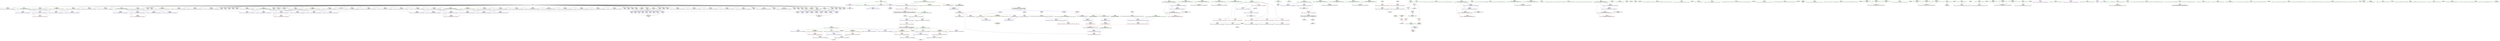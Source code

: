 digraph "SVFG" {
	label="SVFG";

	Node0x5617e47d6140 [shape=record,color=grey,label="{NodeID: 0\nNullPtr}"];
	Node0x5617e47d6140 -> Node0x5617e48002a0[style=solid];
	Node0x5617e47d6140 -> Node0x5617e48003a0[style=solid];
	Node0x5617e47d6140 -> Node0x5617e4800470[style=solid];
	Node0x5617e47d6140 -> Node0x5617e4800540[style=solid];
	Node0x5617e47d6140 -> Node0x5617e47fcc80[style=solid];
	Node0x5617e47d6140 -> Node0x5617e47fcd50[style=solid];
	Node0x5617e47d6140 -> Node0x5617e47fce20[style=solid];
	Node0x5617e47d6140 -> Node0x5617e47fcef0[style=solid];
	Node0x5617e47d6140 -> Node0x5617e47fcfc0[style=solid];
	Node0x5617e47d6140 -> Node0x5617e47fd090[style=solid];
	Node0x5617e47d6140 -> Node0x5617e47fd160[style=solid];
	Node0x5617e47d6140 -> Node0x5617e47fd230[style=solid];
	Node0x5617e47d6140 -> Node0x5617e47fd300[style=solid];
	Node0x5617e47d6140 -> Node0x5617e47fd3d0[style=solid];
	Node0x5617e47d6140 -> Node0x5617e47fd4a0[style=solid];
	Node0x5617e47d6140 -> Node0x5617e47fd570[style=solid];
	Node0x5617e47d6140 -> Node0x5617e47fd640[style=solid];
	Node0x5617e47d6140 -> Node0x5617e47fd710[style=solid];
	Node0x5617e47d6140 -> Node0x5617e47fd7e0[style=solid];
	Node0x5617e47d6140 -> Node0x5617e47fd8b0[style=solid];
	Node0x5617e47d6140 -> Node0x5617e47fd980[style=solid];
	Node0x5617e47d6140 -> Node0x5617e47fda50[style=solid];
	Node0x5617e47d6140 -> Node0x5617e47fdb20[style=solid];
	Node0x5617e47d6140 -> Node0x5617e47fdbf0[style=solid];
	Node0x5617e47d6140 -> Node0x5617e4802670[style=solid];
	Node0x5617e47d6140 -> Node0x5617e4802740[style=solid];
	Node0x5617e47d6140 -> Node0x5617e4802810[style=solid];
	Node0x5617e47d6140 -> Node0x5617e48028e0[style=solid];
	Node0x5617e47d6140 -> Node0x5617e48029b0[style=solid];
	Node0x5617e47d6140 -> Node0x5617e4802a80[style=solid];
	Node0x5617e47d6140 -> Node0x5617e4802b50[style=solid];
	Node0x5617e47d6140 -> Node0x5617e4802c20[style=solid];
	Node0x5617e47d6140 -> Node0x5617e4802cf0[style=solid];
	Node0x5617e47d6140 -> Node0x5617e4802dc0[style=solid];
	Node0x5617e47d6140 -> Node0x5617e4802e90[style=solid];
	Node0x5617e47d6140 -> Node0x5617e4802f60[style=solid];
	Node0x5617e47d6140 -> Node0x5617e4803030[style=solid];
	Node0x5617e47d6140 -> Node0x5617e4803100[style=solid];
	Node0x5617e47d6140 -> Node0x5617e48031d0[style=solid];
	Node0x5617e47d6140 -> Node0x5617e48032a0[style=solid];
	Node0x5617e47d6140 -> Node0x5617e4803370[style=solid];
	Node0x5617e47d6140 -> Node0x5617e4803440[style=solid];
	Node0x5617e47d6140 -> Node0x5617e4803510[style=solid];
	Node0x5617e47d6140 -> Node0x5617e48035e0[style=solid];
	Node0x5617e47d6140 -> Node0x5617e48036b0[style=solid];
	Node0x5617e47d6140 -> Node0x5617e4803780[style=solid];
	Node0x5617e47d6140 -> Node0x5617e4803850[style=solid];
	Node0x5617e47d6140 -> Node0x5617e4803920[style=solid];
	Node0x5617e47d6140 -> Node0x5617e48039f0[style=solid];
	Node0x5617e47d6140 -> Node0x5617e4803ac0[style=solid];
	Node0x5617e47d6140 -> Node0x5617e4803b90[style=solid];
	Node0x5617e47d6140 -> Node0x5617e4803c60[style=solid];
	Node0x5617e47d6140 -> Node0x5617e4803d30[style=solid];
	Node0x5617e47d6140 -> Node0x5617e4803e00[style=solid];
	Node0x5617e47d6140 -> Node0x5617e4803ed0[style=solid];
	Node0x5617e47d6140 -> Node0x5617e4803fa0[style=solid];
	Node0x5617e47d6140 -> Node0x5617e4804070[style=solid];
	Node0x5617e47d6140 -> Node0x5617e4804140[style=solid];
	Node0x5617e47d6140 -> Node0x5617e4804210[style=solid];
	Node0x5617e47d6140 -> Node0x5617e48042e0[style=solid];
	Node0x5617e47d6140 -> Node0x5617e48043b0[style=solid];
	Node0x5617e47d6140 -> Node0x5617e4804480[style=solid];
	Node0x5617e47d6140 -> Node0x5617e4804550[style=solid];
	Node0x5617e47d6140 -> Node0x5617e4804620[style=solid];
	Node0x5617e47d6140 -> Node0x5617e480ac40[style=solid];
	Node0x5617e480cb50 [shape=record,color=blue,label="{NodeID: 277\n421\<--484\nehselector.slot\<--\n_Z5solvei\n}"];
	Node0x5617e480cb50 -> Node0x5617e48021b0[style=dashed];
	Node0x5617e48007b0 [shape=record,color=purple,label="{NodeID: 194\n218\<--185\nfirst16\<--y\n_Z3canNSt7__cxx1112basic_stringIcSt11char_traitsIcESaIcEEES4_S4_\n}"];
	Node0x5617e48007b0 -> Node0x5617e48018c0[style=solid];
	Node0x5617e47fd8b0 [shape=record,color=black,label="{NodeID: 111\n346\<--3\n\<--dummyVal\n_Z5solveNSt7__cxx1112basic_stringIcSt11char_traitsIcESaIcEEES4_S4_\n}"];
	Node0x5617e47fd8b0 -> Node0x5617e480c190[style=solid];
	Node0x5617e47fbaf0 [shape=record,color=green,label="{NodeID: 28\n86\<--87\nretval\<--retval_field_insensitive\n_Z3getNSt7__cxx1112basic_stringIcSt11char_traitsIcESaIcEEES4_\n}"];
	Node0x5617e47fbaf0 -> Node0x5617e4804bf0[style=solid];
	Node0x5617e47fbaf0 -> Node0x5617e4804cc0[style=solid];
	Node0x5617e4857910 [shape=record,color=black,label="{NodeID: 637\n120 = PHI(143, )\n}"];
	Node0x5617e4857910 -> Node0x5617e480ae10[style=solid];
	Node0x5617e4801e70 [shape=record,color=red,label="{NodeID: 222\n318\<--299\ncleanup.is_active\<--cleanup.cond16\n_Z5solveNSt7__cxx1112basic_stringIcSt11char_traitsIcESaIcEEES4_S4_\n}"];
	Node0x5617e4803920 [shape=record,color=black,label="{NodeID: 139\n510\<--3\n\<--dummyVal\n_Z5solvei\n}"];
	Node0x5617e47fe3b0 [shape=record,color=green,label="{NodeID: 56\n287\<--288\nagg.tmp2\<--agg.tmp2_field_insensitive\n_Z5solveNSt7__cxx1112basic_stringIcSt11char_traitsIcESaIcEEES4_S4_\n|{<s0>36}}"];
	Node0x5617e47fe3b0:s0 -> Node0x5617e485a470[style=solid,color=red];
	Node0x5617e4859c70 [shape=record,color=black,label="{NodeID: 665\n84 = PHI(177, 187, )\n0th arg _Z3getNSt7__cxx1112basic_stringIcSt11char_traitsIcESaIcEEES4_ }"];
	Node0x5617e480b560 [shape=record,color=blue,label="{NodeID: 250\n181\<--233\nexn.slot\<--\n_Z3canNSt7__cxx1112basic_stringIcSt11char_traitsIcESaIcEEES4_S4_\n}"];
	Node0x5617e480b560 -> Node0x5617e48014b0[style=dashed];
	Node0x5617e48050d0 [shape=record,color=black,label="{NodeID: 167\n108\<--107\nconv4\<--\n_Z3getNSt7__cxx1112basic_stringIcSt11char_traitsIcESaIcEEES4_\n}"];
	Node0x5617e47ffbf0 [shape=record,color=green,label="{NodeID: 84\n572\<--573\nretval\<--retval_field_insensitive\nmain\n}"];
	Node0x5617e47ffbf0 -> Node0x5617e480d920[style=solid];
	Node0x5617e47df6e0 [shape=record,color=green,label="{NodeID: 1\n7\<--1\n__dso_handle\<--dummyObj\nGlob }"];
	Node0x5617e480cc20 [shape=record,color=blue,label="{NodeID: 278\n419\<--488\nexn.slot\<--\n_Z5solvei\n}"];
	Node0x5617e480cc20 -> Node0x5617e48020e0[style=dashed];
	Node0x5617e4800880 [shape=record,color=purple,label="{NodeID: 195\n616\<--614\nfirst\<--this1\n_ZNSt4pairIccEC2IRcS2_Lb1EEEOT_OT0_\n}"];
	Node0x5617e4800880 -> Node0x5617e480ded0[style=solid];
	Node0x5617e47fd980 [shape=record,color=black,label="{NodeID: 112\n348\<--3\n\<--dummyVal\n_Z5solveNSt7__cxx1112basic_stringIcSt11char_traitsIcESaIcEEES4_S4_\n}"];
	Node0x5617e47fd980 -> Node0x5617e480c260[style=solid];
	Node0x5617e47fbbc0 [shape=record,color=green,label="{NodeID: 29\n88\<--89\ni\<--i_field_insensitive\n_Z3getNSt7__cxx1112basic_stringIcSt11char_traitsIcESaIcEEES4_\n}"];
	Node0x5617e47fbbc0 -> Node0x5617e4800a20[style=solid];
	Node0x5617e47fbbc0 -> Node0x5617e4800af0[style=solid];
	Node0x5617e47fbbc0 -> Node0x5617e4800bc0[style=solid];
	Node0x5617e47fbbc0 -> Node0x5617e4800c90[style=solid];
	Node0x5617e47fbbc0 -> Node0x5617e4800d60[style=solid];
	Node0x5617e47fbbc0 -> Node0x5617e4800e30[style=solid];
	Node0x5617e47fbbc0 -> Node0x5617e480ad40[style=solid];
	Node0x5617e47fbbc0 -> Node0x5617e480aee0[style=solid];
	Node0x5617e4857aa0 [shape=record,color=black,label="{NodeID: 638\n307 = PHI(169, )\n}"];
	Node0x5617e4801f40 [shape=record,color=red,label="{NodeID: 223\n374\<--299\ncleanup.is_active20\<--cleanup.cond16\n_Z5solveNSt7__cxx1112basic_stringIcSt11char_traitsIcESaIcEEES4_S4_\n}"];
	Node0x5617e48039f0 [shape=record,color=black,label="{NodeID: 140\n511\<--3\n\<--dummyVal\n_Z5solvei\n}"];
	Node0x5617e48039f0 -> Node0x5617e480d100[style=solid];
	Node0x5617e47fe480 [shape=record,color=green,label="{NodeID: 57\n289\<--290\nagg.tmp7\<--agg.tmp7_field_insensitive\n_Z5solveNSt7__cxx1112basic_stringIcSt11char_traitsIcESaIcEEES4_S4_\n|{<s0>40}}"];
	Node0x5617e47fe480:s0 -> Node0x5617e485a1d0[style=solid,color=red];
	Node0x5617e4859e50 [shape=record,color=black,label="{NodeID: 666\n85 = PHI(179, 189, )\n1st arg _Z3getNSt7__cxx1112basic_stringIcSt11char_traitsIcESaIcEEES4_ }"];
	Node0x5617e480b630 [shape=record,color=blue,label="{NodeID: 251\n183\<--235\nehselector.slot\<--\n_Z3canNSt7__cxx1112basic_stringIcSt11char_traitsIcESaIcEEES4_S4_\n}"];
	Node0x5617e480b630 -> Node0x5617e4801580[style=dashed];
	Node0x5617e48051a0 [shape=record,color=black,label="{NodeID: 168\n111\<--110\nconv6\<--\n_Z3getNSt7__cxx1112basic_stringIcSt11char_traitsIcESaIcEEES4_\n}"];
	Node0x5617e48051a0 -> Node0x5617e481b110[style=solid];
	Node0x5617e47ffcc0 [shape=record,color=green,label="{NodeID: 85\n574\<--575\nt\<--t_field_insensitive\nmain\n}"];
	Node0x5617e47ffcc0 -> Node0x5617e4802280[style=solid];
	Node0x5617e47e47f0 [shape=record,color=green,label="{NodeID: 2\n17\<--1\n_ZSt4cout\<--dummyObj\nGlob }"];
	Node0x5617e480ccf0 [shape=record,color=blue,label="{NodeID: 279\n421\<--490\nehselector.slot\<--\n_Z5solvei\n}"];
	Node0x5617e480ccf0 -> Node0x5617e48021b0[style=dashed];
	Node0x5617e4800950 [shape=record,color=purple,label="{NodeID: 196\n621\<--614\nsecond\<--this1\n_ZNSt4pairIccEC2IRcS2_Lb1EEEOT_OT0_\n}"];
	Node0x5617e4800950 -> Node0x5617e480dfa0[style=solid];
	Node0x5617e47fda50 [shape=record,color=black,label="{NodeID: 113\n351\<--3\n\<--dummyVal\n_Z5solveNSt7__cxx1112basic_stringIcSt11char_traitsIcESaIcEEES4_S4_\n}"];
	Node0x5617e47fbc90 [shape=record,color=green,label="{NodeID: 30\n96\<--97\n_ZNKSt7__cxx1112basic_stringIcSt11char_traitsIcESaIcEE4sizeEv\<--_ZNKSt7__cxx1112basic_stringIcSt11char_traitsIcESaIcEE4sizeEv_field_insensitive\n}"];
	Node0x5617e4857bb0 [shape=record,color=black,label="{NodeID: 639\n155 = PHI(594, )\n|{<s0>18}}"];
	Node0x5617e4857bb0:s0 -> Node0x5617e48590e0[style=solid,color=red];
	Node0x5617e4802010 [shape=record,color=red,label="{NodeID: 224\n448\<--411\n\<--case_num.addr\n_Z5solvei\n}"];
	Node0x5617e4803ac0 [shape=record,color=black,label="{NodeID: 141\n513\<--3\n\<--dummyVal\n_Z5solvei\n}"];
	Node0x5617e4803ac0 -> Node0x5617e480d1d0[style=solid];
	Node0x5617e47fe550 [shape=record,color=green,label="{NodeID: 58\n291\<--292\ncleanup.cond\<--cleanup.cond_field_insensitive\n_Z5solveNSt7__cxx1112basic_stringIcSt11char_traitsIcESaIcEEES4_S4_\n}"];
	Node0x5617e47fe550 -> Node0x5617e4801b30[style=solid];
	Node0x5617e47fe550 -> Node0x5617e4801c00[style=solid];
	Node0x5617e47fe550 -> Node0x5617e480bb10[style=solid];
	Node0x5617e47fe550 -> Node0x5617e480bd80[style=solid];
	Node0x5617e4859fa0 [shape=record,color=black,label="{NodeID: 667\n595 = PHI(154, 158, 617, 622, )\n0th arg _ZSt7forwardIRcEOT_RNSt16remove_referenceIS1_E4typeE }"];
	Node0x5617e4859fa0 -> Node0x5617e480db90[style=solid];
	Node0x5617e480b700 [shape=record,color=blue,label="{NodeID: 252\n181\<--242\nexn.slot\<--\n_Z3canNSt7__cxx1112basic_stringIcSt11char_traitsIcESaIcEEES4_S4_\n}"];
	Node0x5617e480b700 -> Node0x5617e48014b0[style=dashed];
	Node0x5617e4805270 [shape=record,color=black,label="{NodeID: 169\n115\<--114\nconv8\<--\n_Z3getNSt7__cxx1112basic_stringIcSt11char_traitsIcESaIcEEES4_\n}"];
	Node0x5617e47ffd90 [shape=record,color=green,label="{NodeID: 86\n576\<--577\ni\<--i_field_insensitive\nmain\n}"];
	Node0x5617e47ffd90 -> Node0x5617e4802350[style=solid];
	Node0x5617e47ffd90 -> Node0x5617e4802420[style=solid];
	Node0x5617e47ffd90 -> Node0x5617e48024f0[style=solid];
	Node0x5617e47ffd90 -> Node0x5617e480d9f0[style=solid];
	Node0x5617e47ffd90 -> Node0x5617e480dac0[style=solid];
	Node0x5617e47f9bf0 [shape=record,color=green,label="{NodeID: 3\n18\<--1\n.str\<--dummyObj\nGlob }"];
	Node0x5617e480cdc0 [shape=record,color=blue,label="{NodeID: 280\n419\<--494\nexn.slot\<--\n_Z5solvei\n}"];
	Node0x5617e480cdc0 -> Node0x5617e48020e0[style=dashed];
	Node0x5617e4800a20 [shape=record,color=red,label="{NodeID: 197\n93\<--88\n\<--i\n_Z3getNSt7__cxx1112basic_stringIcSt11char_traitsIcESaIcEEES4_\n}"];
	Node0x5617e4800a20 -> Node0x5617e4804e60[style=solid];
	Node0x5617e47fdb20 [shape=record,color=black,label="{NodeID: 114\n352\<--3\n\<--dummyVal\n_Z5solveNSt7__cxx1112basic_stringIcSt11char_traitsIcESaIcEEES4_S4_\n}"];
	Node0x5617e47fdb20 -> Node0x5617e480c330[style=solid];
	Node0x5617e47fbd90 [shape=record,color=green,label="{NodeID: 31\n103\<--104\n_ZNSt7__cxx1112basic_stringIcSt11char_traitsIcESaIcEEixEm\<--_ZNSt7__cxx1112basic_stringIcSt11char_traitsIcESaIcEEixEm_field_insensitive\n}"];
	Node0x5617e4857d20 [shape=record,color=black,label="{NodeID: 640\n159 = PHI(594, )\n|{<s0>18}}"];
	Node0x5617e4857d20:s0 -> Node0x5617e4859220[style=solid,color=red];
	Node0x5617e48020e0 [shape=record,color=red,label="{NodeID: 225\n550\<--419\nexn\<--exn.slot\n_Z5solvei\n}"];
	Node0x5617e4803b90 [shape=record,color=black,label="{NodeID: 142\n516\<--3\n\<--dummyVal\n_Z5solvei\n}"];
	Node0x5617e47fe620 [shape=record,color=green,label="{NodeID: 59\n293\<--294\nagg.tmp9\<--agg.tmp9_field_insensitive\n_Z5solveNSt7__cxx1112basic_stringIcSt11char_traitsIcESaIcEEES4_S4_\n|{<s0>40}}"];
	Node0x5617e47fe620:s0 -> Node0x5617e485a320[style=solid,color=red];
	Node0x5617e485a1d0 [shape=record,color=black,label="{NodeID: 668\n170 = PHI(279, 289, )\n0th arg _Z3canNSt7__cxx1112basic_stringIcSt11char_traitsIcESaIcEEES4_S4_ }"];
	Node0x5617e480b7d0 [shape=record,color=blue,label="{NodeID: 253\n183\<--244\nehselector.slot\<--\n_Z3canNSt7__cxx1112basic_stringIcSt11char_traitsIcESaIcEEES4_S4_\n}"];
	Node0x5617e480b7d0 -> Node0x5617e4801580[style=dashed];
	Node0x5617e4805340 [shape=record,color=black,label="{NodeID: 170\n118\<--117\nconv10\<--\n_Z3getNSt7__cxx1112basic_stringIcSt11char_traitsIcESaIcEEES4_\n}"];
	Node0x5617e47ffe60 [shape=record,color=green,label="{NodeID: 87\n596\<--597\n__t.addr\<--__t.addr_field_insensitive\n_ZSt7forwardIRcEOT_RNSt16remove_referenceIS1_E4typeE\n}"];
	Node0x5617e47ffe60 -> Node0x5617e480a5d0[style=solid];
	Node0x5617e47ffe60 -> Node0x5617e480db90[style=solid];
	Node0x5617e47f9ef0 [shape=record,color=green,label="{NodeID: 4\n20\<--1\n.str.4\<--dummyObj\nGlob }"];
	Node0x5617e480ce90 [shape=record,color=blue,label="{NodeID: 281\n421\<--496\nehselector.slot\<--\n_Z5solvei\n}"];
	Node0x5617e480ce90 -> Node0x5617e48021b0[style=dashed];
	Node0x5617e4800af0 [shape=record,color=red,label="{NodeID: 198\n100\<--88\n\<--i\n_Z3getNSt7__cxx1112basic_stringIcSt11char_traitsIcESaIcEEES4_\n}"];
	Node0x5617e4800af0 -> Node0x5617e4804f30[style=solid];
	Node0x5617e47fdbf0 [shape=record,color=black,label="{NodeID: 115\n354\<--3\n\<--dummyVal\n_Z5solveNSt7__cxx1112basic_stringIcSt11char_traitsIcESaIcEEES4_S4_\n}"];
	Node0x5617e47fdbf0 -> Node0x5617e480c400[style=solid];
	Node0x5617e47fbe90 [shape=record,color=green,label="{NodeID: 32\n121\<--122\n_ZSt9make_pairIRcS0_ESt4pairINSt17__decay_and_stripIT_E6__typeENS2_IT0_E6__typeEEOS3_OS6_\<--_ZSt9make_pairIRcS0_ESt4pairINSt17__decay_and_stripIT_E6__typeENS2_IT0_E6__typeEEOS3_OS6__field_insensitive\n}"];
	Node0x5617e4857e60 [shape=record,color=black,label="{NodeID: 641\n195 = PHI(83, )\n}"];
	Node0x5617e4857e60 -> Node0x5617e480b150[style=solid];
	Node0x5617e48021b0 [shape=record,color=red,label="{NodeID: 226\n551\<--421\nsel\<--ehselector.slot\n_Z5solvei\n}"];
	Node0x5617e4803c60 [shape=record,color=black,label="{NodeID: 143\n517\<--3\n\<--dummyVal\n_Z5solvei\n}"];
	Node0x5617e4803c60 -> Node0x5617e480d2a0[style=solid];
	Node0x5617e47fe6f0 [shape=record,color=green,label="{NodeID: 60\n295\<--296\ncleanup.cond12\<--cleanup.cond12_field_insensitive\n_Z5solveNSt7__cxx1112basic_stringIcSt11char_traitsIcESaIcEEES4_S4_\n}"];
	Node0x5617e47fe6f0 -> Node0x5617e4801cd0[style=solid];
	Node0x5617e47fe6f0 -> Node0x5617e4801da0[style=solid];
	Node0x5617e47fe6f0 -> Node0x5617e480bbe0[style=solid];
	Node0x5617e47fe6f0 -> Node0x5617e480be50[style=solid];
	Node0x5617e485a320 [shape=record,color=black,label="{NodeID: 669\n171 = PHI(281, 293, )\n1st arg _Z3canNSt7__cxx1112basic_stringIcSt11char_traitsIcESaIcEEES4_S4_ }"];
	Node0x5617e483e020 [shape=record,color=yellow,style=double,label="{NodeID: 586\n18V_1 = ENCHI(MR_18V_0)\npts\{182 \}\nFun[_Z3canNSt7__cxx1112basic_stringIcSt11char_traitsIcESaIcEEES4_S4_]}"];
	Node0x5617e483e020 -> Node0x5617e480b3c0[style=dashed];
	Node0x5617e483e020 -> Node0x5617e480b560[style=dashed];
	Node0x5617e483e020 -> Node0x5617e480b700[style=dashed];
	Node0x5617e483e020 -> Node0x5617e480b8a0[style=dashed];
	Node0x5617e480b8a0 [shape=record,color=blue,label="{NodeID: 254\n181\<--248\nexn.slot\<--\n_Z3canNSt7__cxx1112basic_stringIcSt11char_traitsIcESaIcEEES4_S4_\n}"];
	Node0x5617e480b8a0 -> Node0x5617e48014b0[style=dashed];
	Node0x5617e4805410 [shape=record,color=black,label="{NodeID: 171\n83\<--126\n_Z3getNSt7__cxx1112basic_stringIcSt11char_traitsIcESaIcEEES4__ret\<--\n_Z3getNSt7__cxx1112basic_stringIcSt11char_traitsIcESaIcEEES4_\n|{<s0>21|<s1>26}}"];
	Node0x5617e4805410:s0 -> Node0x5617e4857e60[style=solid,color=blue];
	Node0x5617e4805410:s1 -> Node0x5617e4857fa0[style=solid,color=blue];
	Node0x5617e47fff30 [shape=record,color=green,label="{NodeID: 88\n605\<--606\nthis.addr\<--this.addr_field_insensitive\n_ZNSt4pairIccEC2IRcS2_Lb1EEEOT_OT0_\n}"];
	Node0x5617e47fff30 -> Node0x5617e480a660[style=solid];
	Node0x5617e47fff30 -> Node0x5617e480dc60[style=solid];
	Node0x5617e47f9f80 [shape=record,color=green,label="{NodeID: 5\n22\<--1\n_ZSt3cin\<--dummyObj\nGlob }"];
	Node0x5617e480cf60 [shape=record,color=blue,label="{NodeID: 282\n419\<--505\nexn.slot\<--\n_Z5solvei\n}"];
	Node0x5617e480cf60 -> Node0x5617e48020e0[style=dashed];
	Node0x5617e4800bc0 [shape=record,color=red,label="{NodeID: 199\n107\<--88\n\<--i\n_Z3getNSt7__cxx1112basic_stringIcSt11char_traitsIcESaIcEEES4_\n}"];
	Node0x5617e4800bc0 -> Node0x5617e48050d0[style=solid];
	Node0x5617e4802670 [shape=record,color=black,label="{NodeID: 116\n357\<--3\n\<--dummyVal\n_Z5solveNSt7__cxx1112basic_stringIcSt11char_traitsIcESaIcEEES4_S4_\n}"];
	Node0x5617e47fbf90 [shape=record,color=green,label="{NodeID: 33\n135\<--136\nllvm.trap\<--llvm.trap_field_insensitive\n}"];
	Node0x5617e4857fa0 [shape=record,color=black,label="{NodeID: 642\n202 = PHI(83, )\n}"];
	Node0x5617e4857fa0 -> Node0x5617e480b220[style=solid];
	Node0x5617e4802280 [shape=record,color=red,label="{NodeID: 227\n583\<--574\n\<--t\nmain\n}"];
	Node0x5617e4802280 -> Node0x5617e481af90[style=solid];
	Node0x5617e4803d30 [shape=record,color=black,label="{NodeID: 144\n519\<--3\n\<--dummyVal\n_Z5solvei\n}"];
	Node0x5617e4803d30 -> Node0x5617e480d370[style=solid];
	Node0x5617e47fe7c0 [shape=record,color=green,label="{NodeID: 61\n297\<--298\nagg.tmp13\<--agg.tmp13_field_insensitive\n_Z5solveNSt7__cxx1112basic_stringIcSt11char_traitsIcESaIcEEES4_S4_\n|{<s0>40}}"];
	Node0x5617e47fe7c0:s0 -> Node0x5617e485a470[style=solid,color=red];
	Node0x5617e485a470 [shape=record,color=black,label="{NodeID: 670\n172 = PHI(287, 297, )\n2nd arg _Z3canNSt7__cxx1112basic_stringIcSt11char_traitsIcESaIcEEES4_S4_ }"];
	Node0x5617e483e100 [shape=record,color=yellow,style=double,label="{NodeID: 587\n20V_1 = ENCHI(MR_20V_0)\npts\{184 \}\nFun[_Z3canNSt7__cxx1112basic_stringIcSt11char_traitsIcESaIcEEES4_S4_]}"];
	Node0x5617e483e100 -> Node0x5617e480b490[style=dashed];
	Node0x5617e483e100 -> Node0x5617e480b630[style=dashed];
	Node0x5617e483e100 -> Node0x5617e480b7d0[style=dashed];
	Node0x5617e483e100 -> Node0x5617e480b970[style=dashed];
	Node0x5617e481a6f0 [shape=record,color=black,label="{NodeID: 504\n317 = PHI(257, 315, )\n}"];
	Node0x5617e480b970 [shape=record,color=blue,label="{NodeID: 255\n183\<--250\nehselector.slot\<--\n_Z3canNSt7__cxx1112basic_stringIcSt11char_traitsIcESaIcEEES4_S4_\n}"];
	Node0x5617e480b970 -> Node0x5617e4801580[style=dashed];
	Node0x5617e48054e0 [shape=record,color=black,label="{NodeID: 172\n163\<--146\n\<--retval\n_ZSt9make_pairIRcS0_ESt4pairINSt17__decay_and_stripIT_E6__typeENS2_IT0_E6__typeEEOS3_OS6_\n}"];
	Node0x5617e48054e0 -> Node0x5617e4801310[style=solid];
	Node0x5617e4800000 [shape=record,color=green,label="{NodeID: 89\n607\<--608\n__x.addr\<--__x.addr_field_insensitive\n_ZNSt4pairIccEC2IRcS2_Lb1EEEOT_OT0_\n}"];
	Node0x5617e4800000 -> Node0x5617e480a730[style=solid];
	Node0x5617e4800000 -> Node0x5617e480dd30[style=solid];
	Node0x5617e47fa010 [shape=record,color=green,label="{NodeID: 6\n23\<--1\n.str.5\<--dummyObj\nGlob }"];
	Node0x5617e480d030 [shape=record,color=blue,label="{NodeID: 283\n421\<--507\nehselector.slot\<--\n_Z5solvei\n}"];
	Node0x5617e480d030 -> Node0x5617e48021b0[style=dashed];
	Node0x5617e4800c90 [shape=record,color=red,label="{NodeID: 200\n114\<--88\n\<--i\n_Z3getNSt7__cxx1112basic_stringIcSt11char_traitsIcESaIcEEES4_\n}"];
	Node0x5617e4800c90 -> Node0x5617e4805270[style=solid];
	Node0x5617e4802740 [shape=record,color=black,label="{NodeID: 117\n358\<--3\n\<--dummyVal\n_Z5solveNSt7__cxx1112basic_stringIcSt11char_traitsIcESaIcEEES4_S4_\n}"];
	Node0x5617e4802740 -> Node0x5617e480c4d0[style=solid];
	Node0x5617e47fc090 [shape=record,color=green,label="{NodeID: 34\n146\<--147\nretval\<--retval_field_insensitive\n_ZSt9make_pairIRcS0_ESt4pairINSt17__decay_and_stripIT_E6__typeENS2_IT0_E6__typeEEOS3_OS6_\n|{|<s1>18}}"];
	Node0x5617e47fc090 -> Node0x5617e48054e0[style=solid];
	Node0x5617e47fc090:s1 -> Node0x5617e4858fa0[style=solid,color=red];
	Node0x5617e48580e0 [shape=record,color=black,label="{NodeID: 643\n335 = PHI()\n}"];
	Node0x5617e4802350 [shape=record,color=red,label="{NodeID: 228\n582\<--576\n\<--i\nmain\n}"];
	Node0x5617e4802350 -> Node0x5617e481af90[style=solid];
	Node0x5617e4803e00 [shape=record,color=black,label="{NodeID: 145\n527\<--3\n\<--dummyVal\n_Z5solvei\n}"];
	Node0x5617e47fe890 [shape=record,color=green,label="{NodeID: 62\n299\<--300\ncleanup.cond16\<--cleanup.cond16_field_insensitive\n_Z5solveNSt7__cxx1112basic_stringIcSt11char_traitsIcESaIcEEES4_S4_\n}"];
	Node0x5617e47fe890 -> Node0x5617e4801e70[style=solid];
	Node0x5617e47fe890 -> Node0x5617e4801f40[style=solid];
	Node0x5617e47fe890 -> Node0x5617e480bcb0[style=solid];
	Node0x5617e47fe890 -> Node0x5617e480bf20[style=solid];
	Node0x5617e481ac90 [shape=record,color=grey,label="{NodeID: 505\n130 = Binary(129, 131, )\n}"];
	Node0x5617e481ac90 -> Node0x5617e480aee0[style=solid];
	Node0x5617e480ba40 [shape=record,color=blue,label="{NodeID: 256\n173\<--257\nretval\<--\n_Z3canNSt7__cxx1112basic_stringIcSt11char_traitsIcESaIcEEES4_S4_\n}"];
	Node0x5617e480ba40 -> Node0x5617e4834500[style=dashed];
	Node0x5617e48055b0 [shape=record,color=black,label="{NodeID: 173\n143\<--164\n_ZSt9make_pairIRcS0_ESt4pairINSt17__decay_and_stripIT_E6__typeENS2_IT0_E6__typeEEOS3_OS6__ret\<--\n_ZSt9make_pairIRcS0_ESt4pairINSt17__decay_and_stripIT_E6__typeENS2_IT0_E6__typeEEOS3_OS6_\n|{<s0>14}}"];
	Node0x5617e48055b0:s0 -> Node0x5617e4857910[style=solid,color=blue];
	Node0x5617e48000d0 [shape=record,color=green,label="{NodeID: 90\n609\<--610\n__y.addr\<--__y.addr_field_insensitive\n_ZNSt4pairIccEC2IRcS2_Lb1EEEOT_OT0_\n}"];
	Node0x5617e48000d0 -> Node0x5617e480a800[style=solid];
	Node0x5617e48000d0 -> Node0x5617e480de00[style=solid];
	Node0x5617e47fa0a0 [shape=record,color=green,label="{NodeID: 7\n25\<--1\n.str.6\<--dummyObj\nGlob }"];
	Node0x5617e480d100 [shape=record,color=blue,label="{NodeID: 284\n419\<--511\nexn.slot\<--\n_Z5solvei\n}"];
	Node0x5617e480d100 -> Node0x5617e48020e0[style=dashed];
	Node0x5617e4800d60 [shape=record,color=red,label="{NodeID: 201\n117\<--88\n\<--i\n_Z3getNSt7__cxx1112basic_stringIcSt11char_traitsIcESaIcEEES4_\n}"];
	Node0x5617e4800d60 -> Node0x5617e4805340[style=solid];
	Node0x5617e4802810 [shape=record,color=black,label="{NodeID: 118\n360\<--3\n\<--dummyVal\n_Z5solveNSt7__cxx1112basic_stringIcSt11char_traitsIcESaIcEEES4_S4_\n}"];
	Node0x5617e4802810 -> Node0x5617e480c5a0[style=solid];
	Node0x5617e47fc160 [shape=record,color=green,label="{NodeID: 35\n148\<--149\n__x.addr\<--__x.addr_field_insensitive\n_ZSt9make_pairIRcS0_ESt4pairINSt17__decay_and_stripIT_E6__typeENS2_IT0_E6__typeEEOS3_OS6_\n}"];
	Node0x5617e47fc160 -> Node0x5617e4801170[style=solid];
	Node0x5617e47fc160 -> Node0x5617e480afb0[style=solid];
	Node0x5617e48581b0 [shape=record,color=black,label="{NodeID: 644\n396 = PHI()\n}"];
	Node0x5617e458f450 [shape=record,color=yellow,style=double,label="{NodeID: 561\n44V_1 = ENCHI(MR_44V_0)\npts\{420 \}\nFun[_Z5solvei]}"];
	Node0x5617e458f450 -> Node0x5617e480ca80[style=dashed];
	Node0x5617e458f450 -> Node0x5617e480cc20[style=dashed];
	Node0x5617e458f450 -> Node0x5617e480cdc0[style=dashed];
	Node0x5617e458f450 -> Node0x5617e480cf60[style=dashed];
	Node0x5617e458f450 -> Node0x5617e480d100[style=dashed];
	Node0x5617e458f450 -> Node0x5617e480d2a0[style=dashed];
	Node0x5617e458f450 -> Node0x5617e480d440[style=dashed];
	Node0x5617e458f450 -> Node0x5617e480d5e0[style=dashed];
	Node0x5617e458f450 -> Node0x5617e480d780[style=dashed];
	Node0x5617e4802420 [shape=record,color=red,label="{NodeID: 229\n586\<--576\n\<--i\nmain\n|{<s0>94}}"];
	Node0x5617e4802420:s0 -> Node0x5617e4858e60[style=solid,color=red];
	Node0x5617e4803ed0 [shape=record,color=black,label="{NodeID: 146\n528\<--3\n\<--dummyVal\n_Z5solvei\n}"];
	Node0x5617e4803ed0 -> Node0x5617e480d440[style=solid];
	Node0x5617e47fe960 [shape=record,color=green,label="{NodeID: 63\n336\<--337\n_ZStlsISt11char_traitsIcEERSt13basic_ostreamIcT_ES5_PKc\<--_ZStlsISt11char_traitsIcEERSt13basic_ostreamIcT_ES5_PKc_field_insensitive\n}"];
	Node0x5617e483e2c0 [shape=record,color=yellow,style=double,label="{NodeID: 589\n24V_1 = ENCHI(MR_24V_0)\npts\{1760000 \}\nFun[_Z3canNSt7__cxx1112basic_stringIcSt11char_traitsIcESaIcEEES4_S4_]}"];
	Node0x5617e483e2c0 -> Node0x5617e4801650[style=dashed];
	Node0x5617e481ae10 [shape=record,color=grey,label="{NodeID: 506\n590 = Binary(589, 131, )\n}"];
	Node0x5617e481ae10 -> Node0x5617e480dac0[style=solid];
	Node0x5617e480bb10 [shape=record,color=blue,label="{NodeID: 257\n291\<--224\ncleanup.cond\<--\n_Z5solveNSt7__cxx1112basic_stringIcSt11char_traitsIcESaIcEEES4_S4_\n}"];
	Node0x5617e480bb10 -> Node0x5617e480bd80[style=dashed];
	Node0x5617e480bb10 -> Node0x5617e4835e00[style=dashed];
	Node0x5617e4805680 [shape=record,color=black,label="{NodeID: 174\n196\<--175\n\<--x\n_Z3canNSt7__cxx1112basic_stringIcSt11char_traitsIcESaIcEEES4_S4_\n}"];
	Node0x5617e4805680 -> Node0x5617e480b150[style=solid];
	Node0x5617e48001a0 [shape=record,color=green,label="{NodeID: 91\n29\<--627\n_GLOBAL__sub_I_zhanaratanir_2_0.cpp\<--_GLOBAL__sub_I_zhanaratanir_2_0.cpp_field_insensitive\n}"];
	Node0x5617e48001a0 -> Node0x5617e480ab40[style=solid];
	Node0x5617e47fa8e0 [shape=record,color=green,label="{NodeID: 8\n28\<--1\n\<--dummyObj\nCan only get source location for instruction, argument, global var or function.}"];
	Node0x5617e480d1d0 [shape=record,color=blue,label="{NodeID: 285\n421\<--513\nehselector.slot\<--\n_Z5solvei\n}"];
	Node0x5617e480d1d0 -> Node0x5617e48021b0[style=dashed];
	Node0x5617e4800e30 [shape=record,color=red,label="{NodeID: 202\n129\<--88\n\<--i\n_Z3getNSt7__cxx1112basic_stringIcSt11char_traitsIcESaIcEEES4_\n}"];
	Node0x5617e4800e30 -> Node0x5617e481ac90[style=solid];
	Node0x5617e48028e0 [shape=record,color=black,label="{NodeID: 119\n363\<--3\n\<--dummyVal\n_Z5solveNSt7__cxx1112basic_stringIcSt11char_traitsIcESaIcEEES4_S4_\n}"];
	Node0x5617e47fc230 [shape=record,color=green,label="{NodeID: 36\n150\<--151\n__y.addr\<--__y.addr_field_insensitive\n_ZSt9make_pairIRcS0_ESt4pairINSt17__decay_and_stripIT_E6__typeENS2_IT0_E6__typeEEOS3_OS6_\n}"];
	Node0x5617e47fc230 -> Node0x5617e4801240[style=solid];
	Node0x5617e47fc230 -> Node0x5617e480b080[style=solid];
	Node0x5617e4858280 [shape=record,color=black,label="{NodeID: 645\n438 = PHI()\n}"];
	Node0x5617e458f500 [shape=record,color=yellow,style=double,label="{NodeID: 562\n46V_1 = ENCHI(MR_46V_0)\npts\{422 \}\nFun[_Z5solvei]}"];
	Node0x5617e458f500 -> Node0x5617e480cb50[style=dashed];
	Node0x5617e458f500 -> Node0x5617e480ccf0[style=dashed];
	Node0x5617e458f500 -> Node0x5617e480ce90[style=dashed];
	Node0x5617e458f500 -> Node0x5617e480d030[style=dashed];
	Node0x5617e458f500 -> Node0x5617e480d1d0[style=dashed];
	Node0x5617e458f500 -> Node0x5617e480d370[style=dashed];
	Node0x5617e458f500 -> Node0x5617e480d510[style=dashed];
	Node0x5617e458f500 -> Node0x5617e480d6b0[style=dashed];
	Node0x5617e458f500 -> Node0x5617e480d850[style=dashed];
	Node0x5617e48024f0 [shape=record,color=red,label="{NodeID: 230\n589\<--576\n\<--i\nmain\n}"];
	Node0x5617e48024f0 -> Node0x5617e481ae10[style=solid];
	Node0x5617e4803fa0 [shape=record,color=black,label="{NodeID: 147\n530\<--3\n\<--dummyVal\n_Z5solvei\n}"];
	Node0x5617e4803fa0 -> Node0x5617e480d510[style=solid];
	Node0x5617e47fea60 [shape=record,color=green,label="{NodeID: 64\n407\<--408\n_Z5solvei\<--_Z5solvei_field_insensitive\n}"];
	Node0x5617e483e3a0 [shape=record,color=yellow,style=double,label="{NodeID: 590\n26V_1 = ENCHI(MR_26V_0)\npts\{1760001 \}\nFun[_Z3canNSt7__cxx1112basic_stringIcSt11char_traitsIcESaIcEEES4_S4_]}"];
	Node0x5617e483e3a0 -> Node0x5617e48017f0[style=dashed];
	Node0x5617e481af90 [shape=record,color=grey,label="{NodeID: 507\n584 = cmp(582, 583, )\n}"];
	Node0x5617e480bbe0 [shape=record,color=blue,label="{NodeID: 258\n295\<--224\ncleanup.cond12\<--\n_Z5solveNSt7__cxx1112basic_stringIcSt11char_traitsIcESaIcEEES4_S4_\n}"];
	Node0x5617e480bbe0 -> Node0x5617e480be50[style=dashed];
	Node0x5617e480bbe0 -> Node0x5617e4836300[style=dashed];
	Node0x5617e4805750 [shape=record,color=black,label="{NodeID: 175\n203\<--185\n\<--y\n_Z3canNSt7__cxx1112basic_stringIcSt11char_traitsIcESaIcEEES4_S4_\n}"];
	Node0x5617e4805750 -> Node0x5617e480b220[style=solid];
	Node0x5617e48002a0 [shape=record,color=black,label="{NodeID: 92\n2\<--3\ndummyVal\<--dummyVal\n}"];
	Node0x5617e47fa970 [shape=record,color=green,label="{NodeID: 9\n91\<--1\n\<--dummyObj\nCan only get source location for instruction, argument, global var or function.}"];
	Node0x5617e480d2a0 [shape=record,color=blue,label="{NodeID: 286\n419\<--517\nexn.slot\<--\n_Z5solvei\n}"];
	Node0x5617e480d2a0 -> Node0x5617e48020e0[style=dashed];
	Node0x5617e4800f00 [shape=record,color=red,label="{NodeID: 203\n105\<--102\n\<--call2\n_Z3getNSt7__cxx1112basic_stringIcSt11char_traitsIcESaIcEEES4_\n}"];
	Node0x5617e4800f00 -> Node0x5617e4805000[style=solid];
	Node0x5617e48029b0 [shape=record,color=black,label="{NodeID: 120\n364\<--3\n\<--dummyVal\n_Z5solveNSt7__cxx1112basic_stringIcSt11char_traitsIcESaIcEEES4_S4_\n}"];
	Node0x5617e48029b0 -> Node0x5617e480c670[style=solid];
	Node0x5617e47fc300 [shape=record,color=green,label="{NodeID: 37\n156\<--157\n_ZSt7forwardIRcEOT_RNSt16remove_referenceIS1_E4typeE\<--_ZSt7forwardIRcEOT_RNSt16remove_referenceIS1_E4typeE_field_insensitive\n}"];
	Node0x5617e4858350 [shape=record,color=black,label="{NodeID: 646\n441 = PHI()\n}"];
	Node0x5617e480a5d0 [shape=record,color=red,label="{NodeID: 231\n599\<--596\n\<--__t.addr\n_ZSt7forwardIRcEOT_RNSt16remove_referenceIS1_E4typeE\n}"];
	Node0x5617e480a5d0 -> Node0x5617e4805c30[style=solid];
	Node0x5617e4804070 [shape=record,color=black,label="{NodeID: 148\n533\<--3\n\<--dummyVal\n_Z5solvei\n}"];
	Node0x5617e47feb60 [shape=record,color=green,label="{NodeID: 65\n411\<--412\ncase_num.addr\<--case_num.addr_field_insensitive\n_Z5solvei\n}"];
	Node0x5617e47feb60 -> Node0x5617e4802010[style=solid];
	Node0x5617e47feb60 -> Node0x5617e480c9b0[style=solid];
	Node0x5617e483e480 [shape=record,color=yellow,style=double,label="{NodeID: 591\n28V_1 = ENCHI(MR_28V_0)\npts\{1860000 \}\nFun[_Z3canNSt7__cxx1112basic_stringIcSt11char_traitsIcESaIcEEES4_S4_]}"];
	Node0x5617e483e480 -> Node0x5617e48018c0[style=dashed];
	Node0x5617e481b110 [shape=record,color=grey,label="{NodeID: 508\n112 = cmp(106, 111, )\n}"];
	Node0x5617e480bcb0 [shape=record,color=blue,label="{NodeID: 259\n299\<--224\ncleanup.cond16\<--\n_Z5solveNSt7__cxx1112basic_stringIcSt11char_traitsIcESaIcEEES4_S4_\n}"];
	Node0x5617e480bcb0 -> Node0x5617e480bf20[style=dashed];
	Node0x5617e480bcb0 -> Node0x5617e482bf00[style=dashed];
	Node0x5617e4805820 [shape=record,color=black,label="{NodeID: 176\n209\<--208\nconv\<--\n_Z3canNSt7__cxx1112basic_stringIcSt11char_traitsIcESaIcEEES4_S4_\n}"];
	Node0x5617e4805820 -> Node0x5617e481b410[style=solid];
	Node0x5617e48003a0 [shape=record,color=black,label="{NodeID: 93\n226\<--3\n\<--dummyVal\n_Z3canNSt7__cxx1112basic_stringIcSt11char_traitsIcESaIcEEES4_S4_\n}"];
	Node0x5617e47faa00 [shape=record,color=green,label="{NodeID: 10\n131\<--1\n\<--dummyObj\nCan only get source location for instruction, argument, global var or function.}"];
	Node0x5617e480d370 [shape=record,color=blue,label="{NodeID: 287\n421\<--519\nehselector.slot\<--\n_Z5solvei\n}"];
	Node0x5617e480d370 -> Node0x5617e48021b0[style=dashed];
	Node0x5617e4800fd0 [shape=record,color=red,label="{NodeID: 204\n110\<--109\n\<--call5\n_Z3getNSt7__cxx1112basic_stringIcSt11char_traitsIcESaIcEEES4_\n}"];
	Node0x5617e4800fd0 -> Node0x5617e48051a0[style=solid];
	Node0x5617e4802a80 [shape=record,color=black,label="{NodeID: 121\n366\<--3\n\<--dummyVal\n_Z5solveNSt7__cxx1112basic_stringIcSt11char_traitsIcESaIcEEES4_S4_\n}"];
	Node0x5617e4802a80 -> Node0x5617e480c740[style=solid];
	Node0x5617e47fc400 [shape=record,color=green,label="{NodeID: 38\n161\<--162\n_ZNSt4pairIccEC2IRcS2_Lb1EEEOT_OT0_\<--_ZNSt4pairIccEC2IRcS2_Lb1EEEOT_OT0__field_insensitive\n}"];
	Node0x5617e4858450 [shape=record,color=black,label="{NodeID: 647\n444 = PHI()\n}"];
	Node0x5617e480a660 [shape=record,color=red,label="{NodeID: 232\n614\<--605\nthis1\<--this.addr\n_ZNSt4pairIccEC2IRcS2_Lb1EEEOT_OT0_\n}"];
	Node0x5617e480a660 -> Node0x5617e4805d00[style=solid];
	Node0x5617e480a660 -> Node0x5617e4800880[style=solid];
	Node0x5617e480a660 -> Node0x5617e4800950[style=solid];
	Node0x5617e4804140 [shape=record,color=black,label="{NodeID: 149\n534\<--3\n\<--dummyVal\n_Z5solvei\n}"];
	Node0x5617e4804140 -> Node0x5617e480d5e0[style=solid];
	Node0x5617e47fec30 [shape=record,color=green,label="{NodeID: 66\n413\<--414\nn\<--n_field_insensitive\n_Z5solvei\n}"];
	Node0x5617e483e560 [shape=record,color=yellow,style=double,label="{NodeID: 592\n30V_1 = ENCHI(MR_30V_0)\npts\{1860001 \}\nFun[_Z3canNSt7__cxx1112basic_stringIcSt11char_traitsIcESaIcEEES4_S4_]}"];
	Node0x5617e483e560 -> Node0x5617e4801720[style=dashed];
	Node0x5617e481b290 [shape=record,color=grey,label="{NodeID: 509\n221 = cmp(217, 220, )\n}"];
	Node0x5617e480bd80 [shape=record,color=blue,label="{NodeID: 260\n291\<--257\ncleanup.cond\<--\n_Z5solveNSt7__cxx1112basic_stringIcSt11char_traitsIcESaIcEEES4_S4_\n}"];
	Node0x5617e480bd80 -> Node0x5617e4801c00[style=dashed];
	Node0x5617e480bd80 -> Node0x5617e4835e00[style=dashed];
	Node0x5617e48058f0 [shape=record,color=black,label="{NodeID: 177\n212\<--211\nconv13\<--\n_Z3canNSt7__cxx1112basic_stringIcSt11char_traitsIcESaIcEEES4_S4_\n}"];
	Node0x5617e48058f0 -> Node0x5617e481b410[style=solid];
	Node0x5617e4800470 [shape=record,color=black,label="{NodeID: 94\n227\<--3\n\<--dummyVal\n_Z3canNSt7__cxx1112basic_stringIcSt11char_traitsIcESaIcEEES4_S4_\n}"];
	Node0x5617e4800470 -> Node0x5617e480b3c0[style=solid];
	Node0x5617e47faa90 [shape=record,color=green,label="{NodeID: 11\n224\<--1\n\<--dummyObj\nCan only get source location for instruction, argument, global var or function.}"];
	Node0x5617e480d440 [shape=record,color=blue,label="{NodeID: 288\n419\<--528\nexn.slot\<--\n_Z5solvei\n}"];
	Node0x5617e480d440 -> Node0x5617e48020e0[style=dashed];
	Node0x5617e48010a0 [shape=record,color=red,label="{NodeID: 205\n126\<--125\n\<--\n_Z3getNSt7__cxx1112basic_stringIcSt11char_traitsIcESaIcEEES4_\n}"];
	Node0x5617e48010a0 -> Node0x5617e4805410[style=solid];
	Node0x5617e4802b50 [shape=record,color=black,label="{NodeID: 122\n369\<--3\n\<--dummyVal\n_Z5solveNSt7__cxx1112basic_stringIcSt11char_traitsIcESaIcEEES4_S4_\n}"];
	Node0x5617e47fc500 [shape=record,color=green,label="{NodeID: 39\n167\<--168\n_Z3canNSt7__cxx1112basic_stringIcSt11char_traitsIcESaIcEEES4_S4_\<--_Z3canNSt7__cxx1112basic_stringIcSt11char_traitsIcESaIcEEES4_S4__field_insensitive\n}"];
	Node0x5617e4858550 [shape=record,color=black,label="{NodeID: 648\n445 = PHI()\n}"];
	Node0x5617e480a730 [shape=record,color=red,label="{NodeID: 233\n617\<--607\n\<--__x.addr\n_ZNSt4pairIccEC2IRcS2_Lb1EEEOT_OT0_\n|{<s0>95}}"];
	Node0x5617e480a730:s0 -> Node0x5617e4859fa0[style=solid,color=red];
	Node0x5617e4804210 [shape=record,color=black,label="{NodeID: 150\n536\<--3\n\<--dummyVal\n_Z5solvei\n}"];
	Node0x5617e4804210 -> Node0x5617e480d6b0[style=solid];
	Node0x5617e47fed00 [shape=record,color=green,label="{NodeID: 67\n415\<--416\nagg.tmp\<--agg.tmp_field_insensitive\n_Z5solvei\n|{<s0>65}}"];
	Node0x5617e47fed00:s0 -> Node0x5617e4859360[style=solid,color=red];
	Node0x5617e481b410 [shape=record,color=grey,label="{NodeID: 510\n213 = cmp(209, 212, )\n}"];
	Node0x5617e480be50 [shape=record,color=blue,label="{NodeID: 261\n295\<--257\ncleanup.cond12\<--\n_Z5solveNSt7__cxx1112basic_stringIcSt11char_traitsIcESaIcEEES4_S4_\n}"];
	Node0x5617e480be50 -> Node0x5617e4801da0[style=dashed];
	Node0x5617e480be50 -> Node0x5617e4836300[style=dashed];
	Node0x5617e48059c0 [shape=record,color=black,label="{NodeID: 178\n217\<--216\nconv15\<--\n_Z3canNSt7__cxx1112basic_stringIcSt11char_traitsIcESaIcEEES4_S4_\n}"];
	Node0x5617e48059c0 -> Node0x5617e481b290[style=solid];
	Node0x5617e4800540 [shape=record,color=black,label="{NodeID: 95\n229\<--3\n\<--dummyVal\n_Z3canNSt7__cxx1112basic_stringIcSt11char_traitsIcESaIcEEES4_S4_\n}"];
	Node0x5617e4800540 -> Node0x5617e480b490[style=solid];
	Node0x5617e47fab20 [shape=record,color=green,label="{NodeID: 12\n257\<--1\n\<--dummyObj\nCan only get source location for instruction, argument, global var or function.}"];
	Node0x5617e4834500 [shape=record,color=black,label="{NodeID: 538\nMR_14V_3 = PHI(MR_14V_4, MR_14V_2, )\npts\{174 \}\n}"];
	Node0x5617e4834500 -> Node0x5617e48013e0[style=dashed];
	Node0x5617e480d510 [shape=record,color=blue,label="{NodeID: 289\n421\<--530\nehselector.slot\<--\n_Z5solvei\n}"];
	Node0x5617e480d510 -> Node0x5617e48021b0[style=dashed];
	Node0x5617e4801170 [shape=record,color=red,label="{NodeID: 206\n154\<--148\n\<--__x.addr\n_ZSt9make_pairIRcS0_ESt4pairINSt17__decay_and_stripIT_E6__typeENS2_IT0_E6__typeEEOS3_OS6_\n|{<s0>16}}"];
	Node0x5617e4801170:s0 -> Node0x5617e4859fa0[style=solid,color=red];
	Node0x5617e4802c20 [shape=record,color=black,label="{NodeID: 123\n370\<--3\n\<--dummyVal\n_Z5solveNSt7__cxx1112basic_stringIcSt11char_traitsIcESaIcEEES4_S4_\n}"];
	Node0x5617e4802c20 -> Node0x5617e480c810[style=solid];
	Node0x5617e47fc600 [shape=record,color=green,label="{NodeID: 40\n173\<--174\nretval\<--retval_field_insensitive\n_Z3canNSt7__cxx1112basic_stringIcSt11char_traitsIcESaIcEEES4_S4_\n}"];
	Node0x5617e47fc600 -> Node0x5617e48013e0[style=solid];
	Node0x5617e47fc600 -> Node0x5617e480b2f0[style=solid];
	Node0x5617e47fc600 -> Node0x5617e480ba40[style=solid];
	Node0x5617e4858620 [shape=record,color=black,label="{NodeID: 649\n447 = PHI()\n}"];
	Node0x5617e483cd80 [shape=record,color=yellow,style=double,label="{NodeID: 566\n50V_1 = ENCHI(MR_50V_0)\npts\{575 \}\nFun[main]}"];
	Node0x5617e483cd80 -> Node0x5617e4802280[style=dashed];
	Node0x5617e480a800 [shape=record,color=red,label="{NodeID: 234\n622\<--609\n\<--__y.addr\n_ZNSt4pairIccEC2IRcS2_Lb1EEEOT_OT0_\n|{<s0>96}}"];
	Node0x5617e480a800:s0 -> Node0x5617e4859fa0[style=solid,color=red];
	Node0x5617e48042e0 [shape=record,color=black,label="{NodeID: 151\n539\<--3\n\<--dummyVal\n_Z5solvei\n}"];
	Node0x5617e47fedd0 [shape=record,color=green,label="{NodeID: 68\n417\<--418\nagg.tmp7\<--agg.tmp7_field_insensitive\n_Z5solvei\n|{<s0>65}}"];
	Node0x5617e47fedd0:s0 -> Node0x5617e48596d0[style=solid,color=red];
	Node0x5617e481b590 [shape=record,color=grey,label="{NodeID: 511\n98 = cmp(94, 95, )\n}"];
	Node0x5617e480bf20 [shape=record,color=blue,label="{NodeID: 262\n299\<--257\ncleanup.cond16\<--\n_Z5solveNSt7__cxx1112basic_stringIcSt11char_traitsIcESaIcEEES4_S4_\n}"];
	Node0x5617e480bf20 -> Node0x5617e4801f40[style=dashed];
	Node0x5617e480bf20 -> Node0x5617e482bf00[style=dashed];
	Node0x5617e4805a90 [shape=record,color=black,label="{NodeID: 179\n220\<--219\nconv17\<--\n_Z3canNSt7__cxx1112basic_stringIcSt11char_traitsIcESaIcEEES4_S4_\n}"];
	Node0x5617e4805a90 -> Node0x5617e481b290[style=solid];
	Node0x5617e47fcc80 [shape=record,color=black,label="{NodeID: 96\n232\<--3\n\<--dummyVal\n_Z3canNSt7__cxx1112basic_stringIcSt11char_traitsIcESaIcEEES4_S4_\n}"];
	Node0x5617e47fabf0 [shape=record,color=green,label="{NodeID: 13\n4\<--6\n_ZStL8__ioinit\<--_ZStL8__ioinit_field_insensitive\nGlob }"];
	Node0x5617e47fabf0 -> Node0x5617e4805dd0[style=solid];
	Node0x5617e480d5e0 [shape=record,color=blue,label="{NodeID: 290\n419\<--534\nexn.slot\<--\n_Z5solvei\n}"];
	Node0x5617e480d5e0 -> Node0x5617e48020e0[style=dashed];
	Node0x5617e4801240 [shape=record,color=red,label="{NodeID: 207\n158\<--150\n\<--__y.addr\n_ZSt9make_pairIRcS0_ESt4pairINSt17__decay_and_stripIT_E6__typeENS2_IT0_E6__typeEEOS3_OS6_\n|{<s0>17}}"];
	Node0x5617e4801240:s0 -> Node0x5617e4859fa0[style=solid,color=red];
	Node0x5617e4802cf0 [shape=record,color=black,label="{NodeID: 124\n372\<--3\n\<--dummyVal\n_Z5solveNSt7__cxx1112basic_stringIcSt11char_traitsIcESaIcEEES4_S4_\n}"];
	Node0x5617e4802cf0 -> Node0x5617e480c8e0[style=solid];
	Node0x5617e47fc6d0 [shape=record,color=green,label="{NodeID: 41\n175\<--176\nx\<--x_field_insensitive\n_Z3canNSt7__cxx1112basic_stringIcSt11char_traitsIcESaIcEEES4_S4_\n}"];
	Node0x5617e47fc6d0 -> Node0x5617e4805680[style=solid];
	Node0x5617e47fc6d0 -> Node0x5617e48064e0[style=solid];
	Node0x5617e47fc6d0 -> Node0x5617e4800610[style=solid];
	Node0x5617e4858750 [shape=record,color=black,label="{NodeID: 650\n449 = PHI()\n}"];
	Node0x5617e480a8d0 [shape=record,color=red,label="{NodeID: 235\n619\<--618\n\<--call\n_ZNSt4pairIccEC2IRcS2_Lb1EEEOT_OT0_\n}"];
	Node0x5617e480a8d0 -> Node0x5617e480ded0[style=solid];
	Node0x5617e48043b0 [shape=record,color=black,label="{NodeID: 152\n540\<--3\n\<--dummyVal\n_Z5solvei\n}"];
	Node0x5617e48043b0 -> Node0x5617e480d780[style=solid];
	Node0x5617e47feea0 [shape=record,color=green,label="{NodeID: 69\n419\<--420\nexn.slot\<--exn.slot_field_insensitive\n_Z5solvei\n}"];
	Node0x5617e47feea0 -> Node0x5617e48020e0[style=solid];
	Node0x5617e47feea0 -> Node0x5617e480ca80[style=solid];
	Node0x5617e47feea0 -> Node0x5617e480cc20[style=solid];
	Node0x5617e47feea0 -> Node0x5617e480cdc0[style=solid];
	Node0x5617e47feea0 -> Node0x5617e480cf60[style=solid];
	Node0x5617e47feea0 -> Node0x5617e480d100[style=solid];
	Node0x5617e47feea0 -> Node0x5617e480d2a0[style=solid];
	Node0x5617e47feea0 -> Node0x5617e480d440[style=solid];
	Node0x5617e47feea0 -> Node0x5617e480d5e0[style=solid];
	Node0x5617e47feea0 -> Node0x5617e480d780[style=solid];
	Node0x5617e482c710 [shape=record,color=black,label="{NodeID: 512\nMR_4V_3 = PHI(MR_4V_4, MR_4V_2, )\npts\{89 \}\n}"];
	Node0x5617e482c710 -> Node0x5617e4800a20[style=dashed];
	Node0x5617e482c710 -> Node0x5617e4800af0[style=dashed];
	Node0x5617e482c710 -> Node0x5617e4800bc0[style=dashed];
	Node0x5617e482c710 -> Node0x5617e4800c90[style=dashed];
	Node0x5617e482c710 -> Node0x5617e4800d60[style=dashed];
	Node0x5617e482c710 -> Node0x5617e4800e30[style=dashed];
	Node0x5617e482c710 -> Node0x5617e480aee0[style=dashed];
	Node0x5617e480bff0 [shape=record,color=blue,label="{NodeID: 263\n283\<--340\nexn.slot\<--\n_Z5solveNSt7__cxx1112basic_stringIcSt11char_traitsIcESaIcEEES4_S4_\n}"];
	Node0x5617e480bff0 -> Node0x5617e4801990[style=dashed];
	Node0x5617e4805b60 [shape=record,color=black,label="{NodeID: 180\n169\<--259\n_Z3canNSt7__cxx1112basic_stringIcSt11char_traitsIcESaIcEEES4_S4__ret\<--\n_Z3canNSt7__cxx1112basic_stringIcSt11char_traitsIcESaIcEEES4_S4_\n|{<s0>36|<s1>40}}"];
	Node0x5617e4805b60:s0 -> Node0x5617e4857aa0[style=solid,color=blue];
	Node0x5617e4805b60:s1 -> Node0x5617e4857110[style=solid,color=blue];
	Node0x5617e47fcd50 [shape=record,color=black,label="{NodeID: 97\n233\<--3\n\<--dummyVal\n_Z3canNSt7__cxx1112basic_stringIcSt11char_traitsIcESaIcEEES4_S4_\n}"];
	Node0x5617e47fcd50 -> Node0x5617e480b560[style=solid];
	Node0x5617e47facf0 [shape=record,color=green,label="{NodeID: 14\n8\<--10\n_Z1aB5cxx11\<--_Z1aB5cxx11_field_insensitive\nGlob }"];
	Node0x5617e47facf0 -> Node0x5617e48046f0[style=solid];
	Node0x5617e480d6b0 [shape=record,color=blue,label="{NodeID: 291\n421\<--536\nehselector.slot\<--\n_Z5solvei\n}"];
	Node0x5617e480d6b0 -> Node0x5617e48021b0[style=dashed];
	Node0x5617e4801310 [shape=record,color=red,label="{NodeID: 208\n164\<--163\n\<--\n_ZSt9make_pairIRcS0_ESt4pairINSt17__decay_and_stripIT_E6__typeENS2_IT0_E6__typeEEOS3_OS6_\n}"];
	Node0x5617e4801310 -> Node0x5617e48055b0[style=solid];
	Node0x5617e4802dc0 [shape=record,color=black,label="{NodeID: 125\n401\<--3\nlpad.val\<--dummyVal\n_Z5solveNSt7__cxx1112basic_stringIcSt11char_traitsIcESaIcEEES4_S4_\n}"];
	Node0x5617e47fc7a0 [shape=record,color=green,label="{NodeID: 42\n177\<--178\nagg.tmp\<--agg.tmp_field_insensitive\n_Z3canNSt7__cxx1112basic_stringIcSt11char_traitsIcESaIcEEES4_S4_\n|{<s0>21}}"];
	Node0x5617e47fc7a0:s0 -> Node0x5617e4859c70[style=solid,color=red];
	Node0x5617e4858850 [shape=record,color=black,label="{NodeID: 651\n453 = PHI()\n}"];
	Node0x5617e480a9a0 [shape=record,color=red,label="{NodeID: 236\n624\<--623\n\<--call2\n_ZNSt4pairIccEC2IRcS2_Lb1EEEOT_OT0_\n}"];
	Node0x5617e480a9a0 -> Node0x5617e480dfa0[style=solid];
	Node0x5617e4804480 [shape=record,color=black,label="{NodeID: 153\n542\<--3\n\<--dummyVal\n_Z5solvei\n}"];
	Node0x5617e4804480 -> Node0x5617e480d850[style=solid];
	Node0x5617e47fef70 [shape=record,color=green,label="{NodeID: 70\n421\<--422\nehselector.slot\<--ehselector.slot_field_insensitive\n_Z5solvei\n}"];
	Node0x5617e47fef70 -> Node0x5617e48021b0[style=solid];
	Node0x5617e47fef70 -> Node0x5617e480cb50[style=solid];
	Node0x5617e47fef70 -> Node0x5617e480ccf0[style=solid];
	Node0x5617e47fef70 -> Node0x5617e480ce90[style=solid];
	Node0x5617e47fef70 -> Node0x5617e480d030[style=solid];
	Node0x5617e47fef70 -> Node0x5617e480d1d0[style=solid];
	Node0x5617e47fef70 -> Node0x5617e480d370[style=solid];
	Node0x5617e47fef70 -> Node0x5617e480d510[style=solid];
	Node0x5617e47fef70 -> Node0x5617e480d6b0[style=solid];
	Node0x5617e47fef70 -> Node0x5617e480d850[style=solid];
	Node0x5617e480c0c0 [shape=record,color=blue,label="{NodeID: 264\n285\<--342\nehselector.slot\<--\n_Z5solveNSt7__cxx1112basic_stringIcSt11char_traitsIcESaIcEEES4_S4_\n}"];
	Node0x5617e480c0c0 -> Node0x5617e4801a60[style=dashed];
	Node0x5617e4805c30 [shape=record,color=black,label="{NodeID: 181\n594\<--599\n_ZSt7forwardIRcEOT_RNSt16remove_referenceIS1_E4typeE_ret\<--\n_ZSt7forwardIRcEOT_RNSt16remove_referenceIS1_E4typeE\n|{<s0>16|<s1>17|<s2>95|<s3>96}}"];
	Node0x5617e4805c30:s0 -> Node0x5617e4857bb0[style=solid,color=blue];
	Node0x5617e4805c30:s1 -> Node0x5617e4857d20[style=solid,color=blue];
	Node0x5617e4805c30:s2 -> Node0x5617e4858af0[style=solid,color=blue];
	Node0x5617e4805c30:s3 -> Node0x5617e4858d20[style=solid,color=blue];
	Node0x5617e47fce20 [shape=record,color=black,label="{NodeID: 98\n235\<--3\n\<--dummyVal\n_Z3canNSt7__cxx1112basic_stringIcSt11char_traitsIcESaIcEEES4_S4_\n}"];
	Node0x5617e47fce20 -> Node0x5617e480b630[style=solid];
	Node0x5617e47fadf0 [shape=record,color=green,label="{NodeID: 15\n11\<--13\n_Z1bB5cxx11\<--_Z1bB5cxx11_field_insensitive\nGlob }"];
	Node0x5617e47fadf0 -> Node0x5617e48047f0[style=solid];
	Node0x5617e480d780 [shape=record,color=blue,label="{NodeID: 292\n419\<--540\nexn.slot\<--\n_Z5solvei\n}"];
	Node0x5617e480d780 -> Node0x5617e48020e0[style=dashed];
	Node0x5617e48013e0 [shape=record,color=red,label="{NodeID: 209\n259\<--173\n\<--retval\n_Z3canNSt7__cxx1112basic_stringIcSt11char_traitsIcESaIcEEES4_S4_\n}"];
	Node0x5617e48013e0 -> Node0x5617e4805b60[style=solid];
	Node0x5617e4802e90 [shape=record,color=black,label="{NodeID: 126\n402\<--3\nlpad.val41\<--dummyVal\n_Z5solveNSt7__cxx1112basic_stringIcSt11char_traitsIcESaIcEEES4_S4_\n}"];
	Node0x5617e47fc870 [shape=record,color=green,label="{NodeID: 43\n179\<--180\nagg.tmp1\<--agg.tmp1_field_insensitive\n_Z3canNSt7__cxx1112basic_stringIcSt11char_traitsIcESaIcEEES4_S4_\n|{<s0>21}}"];
	Node0x5617e47fc870:s0 -> Node0x5617e4859e50[style=solid,color=red];
	Node0x5617e4858920 [shape=record,color=black,label="{NodeID: 652\n475 = PHI()\n}"];
	Node0x5617e480aa70 [shape=record,color=blue,label="{NodeID: 237\n634\<--28\nllvm.global_ctors_0\<--\nGlob }"];
	Node0x5617e4804550 [shape=record,color=black,label="{NodeID: 154\n552\<--3\nlpad.val\<--dummyVal\n_Z5solvei\n}"];
	Node0x5617e47ff040 [shape=record,color=green,label="{NodeID: 71\n423\<--424\nagg.tmp8\<--agg.tmp8_field_insensitive\n_Z5solvei\n|{<s0>65}}"];
	Node0x5617e47ff040:s0 -> Node0x5617e4859890[style=solid,color=red];
	Node0x5617e480c190 [shape=record,color=blue,label="{NodeID: 265\n283\<--346\nexn.slot\<--\n_Z5solveNSt7__cxx1112basic_stringIcSt11char_traitsIcESaIcEEES4_S4_\n}"];
	Node0x5617e480c190 -> Node0x5617e4801990[style=dashed];
	Node0x5617e4805d00 [shape=record,color=black,label="{NodeID: 182\n615\<--614\n\<--this1\n_ZNSt4pairIccEC2IRcS2_Lb1EEEOT_OT0_\n}"];
	Node0x5617e47fcef0 [shape=record,color=black,label="{NodeID: 99\n241\<--3\n\<--dummyVal\n_Z3canNSt7__cxx1112basic_stringIcSt11char_traitsIcESaIcEEES4_S4_\n}"];
	Node0x5617e47faef0 [shape=record,color=green,label="{NodeID: 16\n14\<--16\n_Z1cB5cxx11\<--_Z1cB5cxx11_field_insensitive\nGlob }"];
	Node0x5617e47faef0 -> Node0x5617e48048f0[style=solid];
	Node0x5617e480d850 [shape=record,color=blue,label="{NodeID: 293\n421\<--542\nehselector.slot\<--\n_Z5solvei\n}"];
	Node0x5617e480d850 -> Node0x5617e48021b0[style=dashed];
	Node0x5617e48014b0 [shape=record,color=red,label="{NodeID: 210\n261\<--181\nexn\<--exn.slot\n_Z3canNSt7__cxx1112basic_stringIcSt11char_traitsIcESaIcEEES4_S4_\n}"];
	Node0x5617e4802f60 [shape=record,color=black,label="{NodeID: 127\n481\<--3\n\<--dummyVal\n_Z5solvei\n}"];
	Node0x5617e47fc940 [shape=record,color=green,label="{NodeID: 44\n181\<--182\nexn.slot\<--exn.slot_field_insensitive\n_Z3canNSt7__cxx1112basic_stringIcSt11char_traitsIcESaIcEEES4_S4_\n}"];
	Node0x5617e47fc940 -> Node0x5617e48014b0[style=solid];
	Node0x5617e47fc940 -> Node0x5617e480b3c0[style=solid];
	Node0x5617e47fc940 -> Node0x5617e480b560[style=solid];
	Node0x5617e47fc940 -> Node0x5617e480b700[style=solid];
	Node0x5617e47fc940 -> Node0x5617e480b8a0[style=solid];
	Node0x5617e48589f0 [shape=record,color=black,label="{NodeID: 653\n579 = PHI()\n}"];
	Node0x5617e480ab40 [shape=record,color=blue,label="{NodeID: 238\n635\<--29\nllvm.global_ctors_1\<--_GLOBAL__sub_I_zhanaratanir_2_0.cpp\nGlob }"];
	Node0x5617e4804620 [shape=record,color=black,label="{NodeID: 155\n553\<--3\nlpad.val39\<--dummyVal\n_Z5solvei\n}"];
	Node0x5617e47ff110 [shape=record,color=green,label="{NodeID: 72\n425\<--426\nagg.tmp14\<--agg.tmp14_field_insensitive\n_Z5solvei\n|{<s0>72}}"];
	Node0x5617e47ff110:s0 -> Node0x5617e4859360[style=solid,color=red];
	Node0x5617e480c260 [shape=record,color=blue,label="{NodeID: 266\n285\<--348\nehselector.slot\<--\n_Z5solveNSt7__cxx1112basic_stringIcSt11char_traitsIcESaIcEEES4_S4_\n}"];
	Node0x5617e480c260 -> Node0x5617e4801a60[style=dashed];
	Node0x5617e4805dd0 [shape=record,color=purple,label="{NodeID: 183\n38\<--4\n\<--_ZStL8__ioinit\n__cxx_global_var_init\n}"];
	Node0x5617e47fcfc0 [shape=record,color=black,label="{NodeID: 100\n242\<--3\n\<--dummyVal\n_Z3canNSt7__cxx1112basic_stringIcSt11char_traitsIcESaIcEEES4_S4_\n}"];
	Node0x5617e47fcfc0 -> Node0x5617e480b700[style=solid];
	Node0x5617e47faff0 [shape=record,color=green,label="{NodeID: 17\n27\<--31\nllvm.global_ctors\<--llvm.global_ctors_field_insensitive\nGlob }"];
	Node0x5617e47faff0 -> Node0x5617e48061e0[style=solid];
	Node0x5617e47faff0 -> Node0x5617e48062e0[style=solid];
	Node0x5617e47faff0 -> Node0x5617e48063e0[style=solid];
	Node0x5617e4840f30 [shape=record,color=yellow,style=double,label="{NodeID: 626\n12V_2 = CSCHI(MR_12V_1)\npts\{1470000 1470001 \}\nCS[]}"];
	Node0x5617e4835e00 [shape=record,color=black,label="{NodeID: 543\nMR_36V_3 = PHI(MR_36V_4, MR_36V_2, )\npts\{292 \}\n}"];
	Node0x5617e4835e00 -> Node0x5617e4801b30[style=dashed];
	Node0x5617e480d920 [shape=record,color=blue,label="{NodeID: 294\n572\<--91\nretval\<--\nmain\n}"];
	Node0x5617e4801580 [shape=record,color=red,label="{NodeID: 211\n262\<--183\nsel\<--ehselector.slot\n_Z3canNSt7__cxx1112basic_stringIcSt11char_traitsIcESaIcEEES4_S4_\n}"];
	Node0x5617e4803030 [shape=record,color=black,label="{NodeID: 128\n482\<--3\n\<--dummyVal\n_Z5solvei\n}"];
	Node0x5617e4803030 -> Node0x5617e480ca80[style=solid];
	Node0x5617e47fca10 [shape=record,color=green,label="{NodeID: 45\n183\<--184\nehselector.slot\<--ehselector.slot_field_insensitive\n_Z3canNSt7__cxx1112basic_stringIcSt11char_traitsIcESaIcEEES4_S4_\n}"];
	Node0x5617e47fca10 -> Node0x5617e4801580[style=solid];
	Node0x5617e47fca10 -> Node0x5617e480b490[style=solid];
	Node0x5617e47fca10 -> Node0x5617e480b630[style=solid];
	Node0x5617e47fca10 -> Node0x5617e480b7d0[style=solid];
	Node0x5617e47fca10 -> Node0x5617e480b970[style=solid];
	Node0x5617e4858af0 [shape=record,color=black,label="{NodeID: 654\n618 = PHI(594, )\n}"];
	Node0x5617e4858af0 -> Node0x5617e480a8d0[style=solid];
	Node0x5617e480ac40 [shape=record,color=blue, style = dotted,label="{NodeID: 239\n636\<--3\nllvm.global_ctors_2\<--dummyVal\nGlob }"];
	Node0x5617e48046f0 [shape=record,color=black,label="{NodeID: 156\n9\<--8\n\<--_Z1aB5cxx11\nCan only get source location for instruction, argument, global var or function.}"];
	Node0x5617e47ff1e0 [shape=record,color=green,label="{NodeID: 73\n427\<--428\nagg.tmp15\<--agg.tmp15_field_insensitive\n_Z5solvei\n|{<s0>72}}"];
	Node0x5617e47ff1e0:s0 -> Node0x5617e48596d0[style=solid,color=red];
	Node0x5617e480c330 [shape=record,color=blue,label="{NodeID: 267\n283\<--352\nexn.slot\<--\n_Z5solveNSt7__cxx1112basic_stringIcSt11char_traitsIcESaIcEEES4_S4_\n}"];
	Node0x5617e480c330 -> Node0x5617e4801990[style=dashed];
	Node0x5617e4805ea0 [shape=record,color=purple,label="{NodeID: 184\n334\<--18\n\<--.str\n_Z5solveNSt7__cxx1112basic_stringIcSt11char_traitsIcESaIcEEES4_S4_\n}"];
	Node0x5617e47fd090 [shape=record,color=black,label="{NodeID: 101\n244\<--3\n\<--dummyVal\n_Z3canNSt7__cxx1112basic_stringIcSt11char_traitsIcESaIcEEES4_S4_\n}"];
	Node0x5617e47fd090 -> Node0x5617e480b7d0[style=solid];
	Node0x5617e47fb0f0 [shape=record,color=green,label="{NodeID: 18\n32\<--33\n__cxx_global_var_init\<--__cxx_global_var_init_field_insensitive\n}"];
	Node0x5617e4851c90 [shape=record,color=black,label="{NodeID: 627\n102 = PHI()\n}"];
	Node0x5617e4851c90 -> Node0x5617e4800f00[style=solid];
	Node0x5617e4836300 [shape=record,color=black,label="{NodeID: 544\nMR_38V_3 = PHI(MR_38V_4, MR_38V_2, )\npts\{296 \}\n}"];
	Node0x5617e4836300 -> Node0x5617e4801cd0[style=dashed];
	Node0x5617e480d9f0 [shape=record,color=blue,label="{NodeID: 295\n576\<--131\ni\<--\nmain\n}"];
	Node0x5617e480d9f0 -> Node0x5617e482fa00[style=dashed];
	Node0x5617e4801650 [shape=record,color=red,label="{NodeID: 212\n208\<--207\n\<--first\n_Z3canNSt7__cxx1112basic_stringIcSt11char_traitsIcESaIcEEES4_S4_\n}"];
	Node0x5617e4801650 -> Node0x5617e4805820[style=solid];
	Node0x5617e4803100 [shape=record,color=black,label="{NodeID: 129\n484\<--3\n\<--dummyVal\n_Z5solvei\n}"];
	Node0x5617e4803100 -> Node0x5617e480cb50[style=solid];
	Node0x5617e47fcae0 [shape=record,color=green,label="{NodeID: 46\n185\<--186\ny\<--y_field_insensitive\n_Z3canNSt7__cxx1112basic_stringIcSt11char_traitsIcESaIcEEES4_S4_\n}"];
	Node0x5617e47fcae0 -> Node0x5617e4805750[style=solid];
	Node0x5617e47fcae0 -> Node0x5617e48006e0[style=solid];
	Node0x5617e47fcae0 -> Node0x5617e48007b0[style=solid];
	Node0x5617e4858d20 [shape=record,color=black,label="{NodeID: 655\n623 = PHI(594, )\n}"];
	Node0x5617e4858d20 -> Node0x5617e480a9a0[style=solid];
	Node0x5617e483d2f0 [shape=record,color=yellow,style=double,label="{NodeID: 572\n32V_1 = ENCHI(MR_32V_0)\npts\{284 \}\nFun[_Z5solveNSt7__cxx1112basic_stringIcSt11char_traitsIcESaIcEEES4_S4_]}"];
	Node0x5617e483d2f0 -> Node0x5617e480bff0[style=dashed];
	Node0x5617e483d2f0 -> Node0x5617e480c190[style=dashed];
	Node0x5617e483d2f0 -> Node0x5617e480c330[style=dashed];
	Node0x5617e483d2f0 -> Node0x5617e480c4d0[style=dashed];
	Node0x5617e483d2f0 -> Node0x5617e480c670[style=dashed];
	Node0x5617e483d2f0 -> Node0x5617e480c810[style=dashed];
	Node0x5617e480ad40 [shape=record,color=blue,label="{NodeID: 240\n88\<--91\ni\<--\n_Z3getNSt7__cxx1112basic_stringIcSt11char_traitsIcESaIcEEES4_\n}"];
	Node0x5617e480ad40 -> Node0x5617e482c710[style=dashed];
	Node0x5617e48047f0 [shape=record,color=black,label="{NodeID: 157\n12\<--11\n\<--_Z1bB5cxx11\nCan only get source location for instruction, argument, global var or function.}"];
	Node0x5617e47ff2b0 [shape=record,color=green,label="{NodeID: 74\n429\<--430\nagg.tmp18\<--agg.tmp18_field_insensitive\n_Z5solvei\n|{<s0>72}}"];
	Node0x5617e47ff2b0:s0 -> Node0x5617e4859890[style=solid,color=red];
	Node0x5617e480c400 [shape=record,color=blue,label="{NodeID: 268\n285\<--354\nehselector.slot\<--\n_Z5solveNSt7__cxx1112basic_stringIcSt11char_traitsIcESaIcEEES4_S4_\n}"];
	Node0x5617e480c400 -> Node0x5617e4801a60[style=dashed];
	Node0x5617e4805f70 [shape=record,color=purple,label="{NodeID: 185\n395\<--20\n\<--.str.4\n_Z5solveNSt7__cxx1112basic_stringIcSt11char_traitsIcESaIcEEES4_S4_\n}"];
	Node0x5617e47fd160 [shape=record,color=black,label="{NodeID: 102\n247\<--3\n\<--dummyVal\n_Z3canNSt7__cxx1112basic_stringIcSt11char_traitsIcESaIcEEES4_S4_\n}"];
	Node0x5617e47fb1f0 [shape=record,color=green,label="{NodeID: 19\n36\<--37\n_ZNSt8ios_base4InitC1Ev\<--_ZNSt8ios_base4InitC1Ev_field_insensitive\n}"];
	Node0x5617e4857010 [shape=record,color=black,label="{NodeID: 628\n109 = PHI()\n}"];
	Node0x5617e4857010 -> Node0x5617e4800fd0[style=solid];
	Node0x5617e482bf00 [shape=record,color=black,label="{NodeID: 545\nMR_40V_3 = PHI(MR_40V_4, MR_40V_2, )\npts\{300 \}\n}"];
	Node0x5617e482bf00 -> Node0x5617e4801e70[style=dashed];
	Node0x5617e480dac0 [shape=record,color=blue,label="{NodeID: 296\n576\<--590\ni\<--inc\nmain\n}"];
	Node0x5617e480dac0 -> Node0x5617e482fa00[style=dashed];
	Node0x5617e4801720 [shape=record,color=red,label="{NodeID: 213\n211\<--210\n\<--second\n_Z3canNSt7__cxx1112basic_stringIcSt11char_traitsIcESaIcEEES4_S4_\n}"];
	Node0x5617e4801720 -> Node0x5617e48058f0[style=solid];
	Node0x5617e48031d0 [shape=record,color=black,label="{NodeID: 130\n487\<--3\n\<--dummyVal\n_Z5solvei\n}"];
	Node0x5617e47fcbb0 [shape=record,color=green,label="{NodeID: 47\n187\<--188\nagg.tmp4\<--agg.tmp4_field_insensitive\n_Z3canNSt7__cxx1112basic_stringIcSt11char_traitsIcESaIcEEES4_S4_\n|{<s0>26}}"];
	Node0x5617e47fcbb0:s0 -> Node0x5617e4859c70[style=solid,color=red];
	Node0x5617e4858e60 [shape=record,color=black,label="{NodeID: 656\n410 = PHI(586, )\n0th arg _Z5solvei }"];
	Node0x5617e4858e60 -> Node0x5617e480c9b0[style=solid];
	Node0x5617e483d400 [shape=record,color=yellow,style=double,label="{NodeID: 573\n34V_1 = ENCHI(MR_34V_0)\npts\{286 \}\nFun[_Z5solveNSt7__cxx1112basic_stringIcSt11char_traitsIcESaIcEEES4_S4_]}"];
	Node0x5617e483d400 -> Node0x5617e480c0c0[style=dashed];
	Node0x5617e483d400 -> Node0x5617e480c260[style=dashed];
	Node0x5617e483d400 -> Node0x5617e480c400[style=dashed];
	Node0x5617e483d400 -> Node0x5617e480c5a0[style=dashed];
	Node0x5617e483d400 -> Node0x5617e480c740[style=dashed];
	Node0x5617e483d400 -> Node0x5617e480c8e0[style=dashed];
	Node0x5617e480ae10 [shape=record,color=blue,label="{NodeID: 241\n123\<--120\n\<--call12\n_Z3getNSt7__cxx1112basic_stringIcSt11char_traitsIcESaIcEEES4_\n}"];
	Node0x5617e480ae10 -> Node0x5617e48010a0[style=dashed];
	Node0x5617e48048f0 [shape=record,color=black,label="{NodeID: 158\n15\<--14\n\<--_Z1cB5cxx11\nCan only get source location for instruction, argument, global var or function.}"];
	Node0x5617e47ff380 [shape=record,color=green,label="{NodeID: 75\n431\<--432\nagg.tmp26\<--agg.tmp26_field_insensitive\n_Z5solvei\n|{<s0>79}}"];
	Node0x5617e47ff380:s0 -> Node0x5617e4859360[style=solid,color=red];
	Node0x5617e480c4d0 [shape=record,color=blue,label="{NodeID: 269\n283\<--358\nexn.slot\<--\n_Z5solveNSt7__cxx1112basic_stringIcSt11char_traitsIcESaIcEEES4_S4_\n}"];
	Node0x5617e480c4d0 -> Node0x5617e4801990[style=dashed];
	Node0x5617e4806040 [shape=record,color=purple,label="{NodeID: 186\n446\<--23\n\<--.str.5\n_Z5solvei\n}"];
	Node0x5617e47fd230 [shape=record,color=black,label="{NodeID: 103\n248\<--3\n\<--dummyVal\n_Z3canNSt7__cxx1112basic_stringIcSt11char_traitsIcESaIcEEES4_S4_\n}"];
	Node0x5617e47fd230 -> Node0x5617e480b8a0[style=solid];
	Node0x5617e47fb2f0 [shape=record,color=green,label="{NodeID: 20\n42\<--43\n__cxa_atexit\<--__cxa_atexit_field_insensitive\n}"];
	Node0x5617e4857110 [shape=record,color=black,label="{NodeID: 629\n315 = PHI(169, )\n}"];
	Node0x5617e4857110 -> Node0x5617e481a6f0[style=solid];
	Node0x5617e480db90 [shape=record,color=blue,label="{NodeID: 297\n596\<--595\n__t.addr\<--__t\n_ZSt7forwardIRcEOT_RNSt16remove_referenceIS1_E4typeE\n}"];
	Node0x5617e480db90 -> Node0x5617e480a5d0[style=dashed];
	Node0x5617e48017f0 [shape=record,color=red,label="{NodeID: 214\n216\<--215\n\<--second14\n_Z3canNSt7__cxx1112basic_stringIcSt11char_traitsIcESaIcEEES4_S4_\n}"];
	Node0x5617e48017f0 -> Node0x5617e48059c0[style=solid];
	Node0x5617e48032a0 [shape=record,color=black,label="{NodeID: 131\n488\<--3\n\<--dummyVal\n_Z5solvei\n}"];
	Node0x5617e48032a0 -> Node0x5617e480cc20[style=solid];
	Node0x5617e47fdca0 [shape=record,color=green,label="{NodeID: 48\n189\<--190\nagg.tmp5\<--agg.tmp5_field_insensitive\n_Z3canNSt7__cxx1112basic_stringIcSt11char_traitsIcESaIcEEES4_S4_\n|{<s0>26}}"];
	Node0x5617e47fdca0:s0 -> Node0x5617e4859e50[style=solid,color=red];
	Node0x5617e4858fa0 [shape=record,color=black,label="{NodeID: 657\n602 = PHI(146, )\n0th arg _ZNSt4pairIccEC2IRcS2_Lb1EEEOT_OT0_ }"];
	Node0x5617e4858fa0 -> Node0x5617e480dc60[style=solid];
	Node0x5617e480aee0 [shape=record,color=blue,label="{NodeID: 242\n88\<--130\ni\<--inc\n_Z3getNSt7__cxx1112basic_stringIcSt11char_traitsIcESaIcEEES4_\n}"];
	Node0x5617e480aee0 -> Node0x5617e482c710[style=dashed];
	Node0x5617e48049f0 [shape=record,color=black,label="{NodeID: 159\n40\<--41\n\<--_ZNSt8ios_base4InitD1Ev\nCan only get source location for instruction, argument, global var or function.}"];
	Node0x5617e47ff450 [shape=record,color=green,label="{NodeID: 76\n433\<--434\nagg.tmp27\<--agg.tmp27_field_insensitive\n_Z5solvei\n|{<s0>79}}"];
	Node0x5617e47ff450:s0 -> Node0x5617e48596d0[style=solid,color=red];
	Node0x5617e480c5a0 [shape=record,color=blue,label="{NodeID: 270\n285\<--360\nehselector.slot\<--\n_Z5solveNSt7__cxx1112basic_stringIcSt11char_traitsIcESaIcEEES4_S4_\n}"];
	Node0x5617e480c5a0 -> Node0x5617e4801a60[style=dashed];
	Node0x5617e4806110 [shape=record,color=purple,label="{NodeID: 187\n452\<--25\n\<--.str.6\n_Z5solvei\n}"];
	Node0x5617e47fd300 [shape=record,color=black,label="{NodeID: 104\n250\<--3\n\<--dummyVal\n_Z3canNSt7__cxx1112basic_stringIcSt11char_traitsIcESaIcEEES4_S4_\n}"];
	Node0x5617e47fd300 -> Node0x5617e480b970[style=solid];
	Node0x5617e47fb3f0 [shape=record,color=green,label="{NodeID: 21\n41\<--47\n_ZNSt8ios_base4InitD1Ev\<--_ZNSt8ios_base4InitD1Ev_field_insensitive\n}"];
	Node0x5617e47fb3f0 -> Node0x5617e48049f0[style=solid];
	Node0x5617e48572a0 [shape=record,color=black,label="{NodeID: 630\n116 = PHI()\n|{<s0>14}}"];
	Node0x5617e48572a0:s0 -> Node0x5617e4859a50[style=solid,color=red];
	Node0x5617e480dc60 [shape=record,color=blue,label="{NodeID: 298\n605\<--602\nthis.addr\<--this\n_ZNSt4pairIccEC2IRcS2_Lb1EEEOT_OT0_\n}"];
	Node0x5617e480dc60 -> Node0x5617e480a660[style=dashed];
	Node0x5617e48018c0 [shape=record,color=red,label="{NodeID: 215\n219\<--218\n\<--first16\n_Z3canNSt7__cxx1112basic_stringIcSt11char_traitsIcESaIcEEES4_S4_\n}"];
	Node0x5617e48018c0 -> Node0x5617e4805a90[style=solid];
	Node0x5617e4803370 [shape=record,color=black,label="{NodeID: 132\n490\<--3\n\<--dummyVal\n_Z5solvei\n}"];
	Node0x5617e4803370 -> Node0x5617e480ccf0[style=solid];
	Node0x5617e47fdd70 [shape=record,color=green,label="{NodeID: 49\n192\<--193\n_ZNSt7__cxx1112basic_stringIcSt11char_traitsIcESaIcEEC1ERKS4_\<--_ZNSt7__cxx1112basic_stringIcSt11char_traitsIcESaIcEEC1ERKS4__field_insensitive\n}"];
	Node0x5617e48590e0 [shape=record,color=black,label="{NodeID: 658\n603 = PHI(155, )\n1st arg _ZNSt4pairIccEC2IRcS2_Lb1EEEOT_OT0_ }"];
	Node0x5617e48590e0 -> Node0x5617e480dd30[style=solid];
	Node0x5617e480afb0 [shape=record,color=blue,label="{NodeID: 243\n148\<--144\n__x.addr\<--__x\n_ZSt9make_pairIRcS0_ESt4pairINSt17__decay_and_stripIT_E6__typeENS2_IT0_E6__typeEEOS3_OS6_\n}"];
	Node0x5617e480afb0 -> Node0x5617e4801170[style=dashed];
	Node0x5617e4804af0 [shape=record,color=black,label="{NodeID: 160\n61\<--62\n\<--_ZNSt7__cxx1112basic_stringIcSt11char_traitsIcESaIcEED1Ev\nCan only get source location for instruction, argument, global var or function.}"];
	Node0x5617e47ff520 [shape=record,color=green,label="{NodeID: 77\n435\<--436\nagg.tmp30\<--agg.tmp30_field_insensitive\n_Z5solvei\n|{<s0>79}}"];
	Node0x5617e47ff520:s0 -> Node0x5617e4859890[style=solid,color=red];
	Node0x5617e480c670 [shape=record,color=blue,label="{NodeID: 271\n283\<--364\nexn.slot\<--\n_Z5solveNSt7__cxx1112basic_stringIcSt11char_traitsIcESaIcEEES4_S4_\n}"];
	Node0x5617e480c670 -> Node0x5617e4801990[style=dashed];
	Node0x5617e48061e0 [shape=record,color=purple,label="{NodeID: 188\n634\<--27\nllvm.global_ctors_0\<--llvm.global_ctors\nGlob }"];
	Node0x5617e48061e0 -> Node0x5617e480aa70[style=solid];
	Node0x5617e47fd3d0 [shape=record,color=black,label="{NodeID: 105\n263\<--3\nlpad.val\<--dummyVal\n_Z3canNSt7__cxx1112basic_stringIcSt11char_traitsIcESaIcEEES4_S4_\n}"];
	Node0x5617e47fb4f0 [shape=record,color=green,label="{NodeID: 22\n54\<--55\n__cxx_global_var_init.1\<--__cxx_global_var_init.1_field_insensitive\n}"];
	Node0x5617e4857370 [shape=record,color=black,label="{NodeID: 631\n119 = PHI()\n|{<s0>14}}"];
	Node0x5617e4857370:s0 -> Node0x5617e4859b60[style=solid,color=red];
	Node0x5617e480dd30 [shape=record,color=blue,label="{NodeID: 299\n607\<--603\n__x.addr\<--__x\n_ZNSt4pairIccEC2IRcS2_Lb1EEEOT_OT0_\n}"];
	Node0x5617e480dd30 -> Node0x5617e480a730[style=dashed];
	Node0x5617e4801990 [shape=record,color=red,label="{NodeID: 216\n399\<--283\nexn\<--exn.slot\n_Z5solveNSt7__cxx1112basic_stringIcSt11char_traitsIcESaIcEEES4_S4_\n}"];
	Node0x5617e4803440 [shape=record,color=black,label="{NodeID: 133\n493\<--3\n\<--dummyVal\n_Z5solvei\n}"];
	Node0x5617e47fde70 [shape=record,color=green,label="{NodeID: 50\n269\<--270\n__gxx_personality_v0\<--__gxx_personality_v0_field_insensitive\n}"];
	Node0x5617e4859220 [shape=record,color=black,label="{NodeID: 659\n604 = PHI(159, )\n2nd arg _ZNSt4pairIccEC2IRcS2_Lb1EEEOT_OT0_ }"];
	Node0x5617e4859220 -> Node0x5617e480de00[style=solid];
	Node0x5617e480b080 [shape=record,color=blue,label="{NodeID: 244\n150\<--145\n__y.addr\<--__y\n_ZSt9make_pairIRcS0_ESt4pairINSt17__decay_and_stripIT_E6__typeENS2_IT0_E6__typeEEOS3_OS6_\n}"];
	Node0x5617e480b080 -> Node0x5617e4801240[style=dashed];
	Node0x5617e4804bf0 [shape=record,color=black,label="{NodeID: 161\n123\<--86\n\<--retval\n_Z3getNSt7__cxx1112basic_stringIcSt11char_traitsIcESaIcEEES4_\n}"];
	Node0x5617e4804bf0 -> Node0x5617e480ae10[style=solid];
	Node0x5617e47ff5f0 [shape=record,color=green,label="{NodeID: 78\n439\<--440\n_ZNSirsERi\<--_ZNSirsERi_field_insensitive\n}"];
	Node0x5617e480c740 [shape=record,color=blue,label="{NodeID: 272\n285\<--366\nehselector.slot\<--\n_Z5solveNSt7__cxx1112basic_stringIcSt11char_traitsIcESaIcEEES4_S4_\n}"];
	Node0x5617e480c740 -> Node0x5617e4801a60[style=dashed];
	Node0x5617e48062e0 [shape=record,color=purple,label="{NodeID: 189\n635\<--27\nllvm.global_ctors_1\<--llvm.global_ctors\nGlob }"];
	Node0x5617e48062e0 -> Node0x5617e480ab40[style=solid];
	Node0x5617e47fd4a0 [shape=record,color=black,label="{NodeID: 106\n264\<--3\nlpad.val19\<--dummyVal\n_Z3canNSt7__cxx1112basic_stringIcSt11char_traitsIcESaIcEEES4_S4_\n}"];
	Node0x5617e47fb5f0 [shape=record,color=green,label="{NodeID: 23\n58\<--59\n_ZNSt7__cxx1112basic_stringIcSt11char_traitsIcESaIcEEC1Ev\<--_ZNSt7__cxx1112basic_stringIcSt11char_traitsIcESaIcEEC1Ev_field_insensitive\n}"];
	Node0x5617e4857440 [shape=record,color=black,label="{NodeID: 632\n39 = PHI()\n}"];
	Node0x5617e480de00 [shape=record,color=blue,label="{NodeID: 300\n609\<--604\n__y.addr\<--__y\n_ZNSt4pairIccEC2IRcS2_Lb1EEEOT_OT0_\n}"];
	Node0x5617e480de00 -> Node0x5617e480a800[style=dashed];
	Node0x5617e4801a60 [shape=record,color=red,label="{NodeID: 217\n400\<--285\nsel\<--ehselector.slot\n_Z5solveNSt7__cxx1112basic_stringIcSt11char_traitsIcESaIcEEES4_S4_\n}"];
	Node0x5617e4803510 [shape=record,color=black,label="{NodeID: 134\n494\<--3\n\<--dummyVal\n_Z5solvei\n}"];
	Node0x5617e4803510 -> Node0x5617e480cdc0[style=solid];
	Node0x5617e47fdf70 [shape=record,color=green,label="{NodeID: 51\n273\<--274\n_Z5solveNSt7__cxx1112basic_stringIcSt11char_traitsIcESaIcEEES4_S4_\<--_Z5solveNSt7__cxx1112basic_stringIcSt11char_traitsIcESaIcEEES4_S4__field_insensitive\n}"];
	Node0x5617e4859360 [shape=record,color=black,label="{NodeID: 660\n276 = PHI(415, 425, 431, )\n0th arg _Z5solveNSt7__cxx1112basic_stringIcSt11char_traitsIcESaIcEEES4_S4_ }"];
	Node0x5617e483d780 [shape=record,color=yellow,style=double,label="{NodeID: 577\n6V_1 = ENCHI(MR_6V_0)\npts\{147 \}\nFun[_ZSt9make_pairIRcS0_ESt4pairINSt17__decay_and_stripIT_E6__typeENS2_IT0_E6__typeEEOS3_OS6_]}"];
	Node0x5617e483d780 -> Node0x5617e4801310[style=dashed];
	Node0x5617e480b150 [shape=record,color=blue,label="{NodeID: 245\n196\<--195\n\<--call\n_Z3canNSt7__cxx1112basic_stringIcSt11char_traitsIcESaIcEEES4_S4_\n}"];
	Node0x5617e4804cc0 [shape=record,color=black,label="{NodeID: 162\n125\<--86\n\<--retval\n_Z3getNSt7__cxx1112basic_stringIcSt11char_traitsIcESaIcEEES4_\n}"];
	Node0x5617e4804cc0 -> Node0x5617e48010a0[style=solid];
	Node0x5617e47ff6f0 [shape=record,color=green,label="{NodeID: 79\n442\<--443\n_ZStrsIcSt11char_traitsIcESaIcEERSt13basic_istreamIT_T0_ES7_RNSt7__cxx1112basic_stringIS4_S5_T1_EE\<--_ZStrsIcSt11char_traitsIcESaIcEERSt13basic_istreamIT_T0_ES7_RNSt7__cxx1112basic_stringIS4_S5_T1_EE_field_insensitive\n}"];
	Node0x5617e480c810 [shape=record,color=blue,label="{NodeID: 273\n283\<--370\nexn.slot\<--\n_Z5solveNSt7__cxx1112basic_stringIcSt11char_traitsIcESaIcEEES4_S4_\n}"];
	Node0x5617e480c810 -> Node0x5617e4801990[style=dashed];
	Node0x5617e48063e0 [shape=record,color=purple,label="{NodeID: 190\n636\<--27\nllvm.global_ctors_2\<--llvm.global_ctors\nGlob }"];
	Node0x5617e48063e0 -> Node0x5617e480ac40[style=solid];
	Node0x5617e47fd570 [shape=record,color=black,label="{NodeID: 107\n339\<--3\n\<--dummyVal\n_Z5solveNSt7__cxx1112basic_stringIcSt11char_traitsIcESaIcEEES4_S4_\n}"];
	Node0x5617e47fb6f0 [shape=record,color=green,label="{NodeID: 24\n62\<--66\n_ZNSt7__cxx1112basic_stringIcSt11char_traitsIcESaIcEED1Ev\<--_ZNSt7__cxx1112basic_stringIcSt11char_traitsIcESaIcEED1Ev_field_insensitive\n}"];
	Node0x5617e47fb6f0 -> Node0x5617e4804af0[style=solid];
	Node0x5617e4857510 [shape=record,color=black,label="{NodeID: 633\n60 = PHI()\n}"];
	Node0x5617e480ded0 [shape=record,color=blue,label="{NodeID: 301\n616\<--619\nfirst\<--\n_ZNSt4pairIccEC2IRcS2_Lb1EEEOT_OT0_\n|{<s0>18}}"];
	Node0x5617e480ded0:s0 -> Node0x5617e4840f30[style=dashed,color=blue];
	Node0x5617e4801b30 [shape=record,color=red,label="{NodeID: 218\n326\<--291\ncleanup.is_active29\<--cleanup.cond\n_Z5solveNSt7__cxx1112basic_stringIcSt11char_traitsIcESaIcEEES4_S4_\n}"];
	Node0x5617e48035e0 [shape=record,color=black,label="{NodeID: 135\n496\<--3\n\<--dummyVal\n_Z5solvei\n}"];
	Node0x5617e48035e0 -> Node0x5617e480ce90[style=solid];
	Node0x5617e47fe070 [shape=record,color=green,label="{NodeID: 52\n279\<--280\nagg.tmp\<--agg.tmp_field_insensitive\n_Z5solveNSt7__cxx1112basic_stringIcSt11char_traitsIcESaIcEEES4_S4_\n|{<s0>36}}"];
	Node0x5617e47fe070:s0 -> Node0x5617e485a1d0[style=solid,color=red];
	Node0x5617e48596d0 [shape=record,color=black,label="{NodeID: 661\n277 = PHI(417, 427, 433, )\n1st arg _Z5solveNSt7__cxx1112basic_stringIcSt11char_traitsIcESaIcEEES4_S4_ }"];
	Node0x5617e480b220 [shape=record,color=blue,label="{NodeID: 246\n203\<--202\n\<--call10\n_Z3canNSt7__cxx1112basic_stringIcSt11char_traitsIcESaIcEEES4_S4_\n}"];
	Node0x5617e4804d90 [shape=record,color=black,label="{NodeID: 163\n571\<--91\nmain_ret\<--\nmain\n}"];
	Node0x5617e47ff7f0 [shape=record,color=green,label="{NodeID: 80\n450\<--451\n_ZNSolsEi\<--_ZNSolsEi_field_insensitive\n}"];
	Node0x5617e482fa00 [shape=record,color=black,label="{NodeID: 523\nMR_52V_3 = PHI(MR_52V_4, MR_52V_2, )\npts\{577 \}\n}"];
	Node0x5617e482fa00 -> Node0x5617e4802350[style=dashed];
	Node0x5617e482fa00 -> Node0x5617e4802420[style=dashed];
	Node0x5617e482fa00 -> Node0x5617e48024f0[style=dashed];
	Node0x5617e482fa00 -> Node0x5617e480dac0[style=dashed];
	Node0x5617e480c8e0 [shape=record,color=blue,label="{NodeID: 274\n285\<--372\nehselector.slot\<--\n_Z5solveNSt7__cxx1112basic_stringIcSt11char_traitsIcESaIcEEES4_S4_\n}"];
	Node0x5617e480c8e0 -> Node0x5617e4801a60[style=dashed];
	Node0x5617e48064e0 [shape=record,color=purple,label="{NodeID: 191\n207\<--175\nfirst\<--x\n_Z3canNSt7__cxx1112basic_stringIcSt11char_traitsIcESaIcEEES4_S4_\n}"];
	Node0x5617e48064e0 -> Node0x5617e4801650[style=solid];
	Node0x5617e47fd640 [shape=record,color=black,label="{NodeID: 108\n340\<--3\n\<--dummyVal\n_Z5solveNSt7__cxx1112basic_stringIcSt11char_traitsIcESaIcEEES4_S4_\n}"];
	Node0x5617e47fd640 -> Node0x5617e480bff0[style=solid];
	Node0x5617e47fb7f0 [shape=record,color=green,label="{NodeID: 25\n69\<--70\n__cxx_global_var_init.2\<--__cxx_global_var_init.2_field_insensitive\n}"];
	Node0x5617e48575e0 [shape=record,color=black,label="{NodeID: 634\n73 = PHI()\n}"];
	Node0x5617e480dfa0 [shape=record,color=blue,label="{NodeID: 302\n621\<--624\nsecond\<--\n_ZNSt4pairIccEC2IRcS2_Lb1EEEOT_OT0_\n|{<s0>18}}"];
	Node0x5617e480dfa0:s0 -> Node0x5617e4840f30[style=dashed,color=blue];
	Node0x5617e4801c00 [shape=record,color=red,label="{NodeID: 219\n384\<--291\ncleanup.is_active33\<--cleanup.cond\n_Z5solveNSt7__cxx1112basic_stringIcSt11char_traitsIcESaIcEEES4_S4_\n}"];
	Node0x5617e48036b0 [shape=record,color=black,label="{NodeID: 136\n504\<--3\n\<--dummyVal\n_Z5solvei\n}"];
	Node0x5617e47fe140 [shape=record,color=green,label="{NodeID: 53\n281\<--282\nagg.tmp1\<--agg.tmp1_field_insensitive\n_Z5solveNSt7__cxx1112basic_stringIcSt11char_traitsIcESaIcEEES4_S4_\n|{<s0>36}}"];
	Node0x5617e47fe140:s0 -> Node0x5617e485a320[style=solid,color=red];
	Node0x5617e4859890 [shape=record,color=black,label="{NodeID: 662\n278 = PHI(423, 429, 435, )\n2nd arg _Z5solveNSt7__cxx1112basic_stringIcSt11char_traitsIcESaIcEEES4_S4_ }"];
	Node0x5617e480b2f0 [shape=record,color=blue,label="{NodeID: 247\n173\<--224\nretval\<--\n_Z3canNSt7__cxx1112basic_stringIcSt11char_traitsIcESaIcEEES4_S4_\n}"];
	Node0x5617e480b2f0 -> Node0x5617e4834500[style=dashed];
	Node0x5617e4804e60 [shape=record,color=black,label="{NodeID: 164\n94\<--93\nconv\<--\n_Z3getNSt7__cxx1112basic_stringIcSt11char_traitsIcESaIcEEES4_\n}"];
	Node0x5617e4804e60 -> Node0x5617e481b590[style=solid];
	Node0x5617e47ff8f0 [shape=record,color=green,label="{NodeID: 81\n476\<--477\n_ZSt4endlIcSt11char_traitsIcEERSt13basic_ostreamIT_T0_ES6_\<--_ZSt4endlIcSt11char_traitsIcEERSt13basic_ostreamIT_T0_ES6__field_insensitive\n}"];
	Node0x5617e480c9b0 [shape=record,color=blue,label="{NodeID: 275\n411\<--410\ncase_num.addr\<--case_num\n_Z5solvei\n}"];
	Node0x5617e480c9b0 -> Node0x5617e4802010[style=dashed];
	Node0x5617e4800610 [shape=record,color=purple,label="{NodeID: 192\n215\<--175\nsecond14\<--x\n_Z3canNSt7__cxx1112basic_stringIcSt11char_traitsIcESaIcEEES4_S4_\n}"];
	Node0x5617e4800610 -> Node0x5617e48017f0[style=solid];
	Node0x5617e47fd710 [shape=record,color=black,label="{NodeID: 109\n342\<--3\n\<--dummyVal\n_Z5solveNSt7__cxx1112basic_stringIcSt11char_traitsIcESaIcEEES4_S4_\n}"];
	Node0x5617e47fd710 -> Node0x5617e480c0c0[style=solid];
	Node0x5617e47fb8f0 [shape=record,color=green,label="{NodeID: 26\n75\<--76\n__cxx_global_var_init.3\<--__cxx_global_var_init.3_field_insensitive\n}"];
	Node0x5617e48576b0 [shape=record,color=black,label="{NodeID: 635\n79 = PHI()\n}"];
	Node0x5617e4801cd0 [shape=record,color=red,label="{NodeID: 220\n322\<--295\ncleanup.is_active23\<--cleanup.cond12\n_Z5solveNSt7__cxx1112basic_stringIcSt11char_traitsIcESaIcEEES4_S4_\n}"];
	Node0x5617e4803780 [shape=record,color=black,label="{NodeID: 137\n505\<--3\n\<--dummyVal\n_Z5solvei\n}"];
	Node0x5617e4803780 -> Node0x5617e480cf60[style=solid];
	Node0x5617e47fe210 [shape=record,color=green,label="{NodeID: 54\n283\<--284\nexn.slot\<--exn.slot_field_insensitive\n_Z5solveNSt7__cxx1112basic_stringIcSt11char_traitsIcESaIcEEES4_S4_\n}"];
	Node0x5617e47fe210 -> Node0x5617e4801990[style=solid];
	Node0x5617e47fe210 -> Node0x5617e480bff0[style=solid];
	Node0x5617e47fe210 -> Node0x5617e480c190[style=solid];
	Node0x5617e47fe210 -> Node0x5617e480c330[style=solid];
	Node0x5617e47fe210 -> Node0x5617e480c4d0[style=solid];
	Node0x5617e47fe210 -> Node0x5617e480c670[style=solid];
	Node0x5617e47fe210 -> Node0x5617e480c810[style=solid];
	Node0x5617e4859a50 [shape=record,color=black,label="{NodeID: 663\n144 = PHI(116, )\n0th arg _ZSt9make_pairIRcS0_ESt4pairINSt17__decay_and_stripIT_E6__typeENS2_IT0_E6__typeEEOS3_OS6_ }"];
	Node0x5617e4859a50 -> Node0x5617e480afb0[style=solid];
	Node0x5617e483da50 [shape=record,color=yellow,style=double,label="{NodeID: 580\n12V_1 = ENCHI(MR_12V_0)\npts\{1470000 1470001 \}\nFun[_ZSt9make_pairIRcS0_ESt4pairINSt17__decay_and_stripIT_E6__typeENS2_IT0_E6__typeEEOS3_OS6_]|{<s0>18|<s1>18}}"];
	Node0x5617e483da50:s0 -> Node0x5617e480ded0[style=dashed,color=red];
	Node0x5617e483da50:s1 -> Node0x5617e480dfa0[style=dashed,color=red];
	Node0x5617e480b3c0 [shape=record,color=blue,label="{NodeID: 248\n181\<--227\nexn.slot\<--\n_Z3canNSt7__cxx1112basic_stringIcSt11char_traitsIcESaIcEEES4_S4_\n}"];
	Node0x5617e480b3c0 -> Node0x5617e48014b0[style=dashed];
	Node0x5617e4804f30 [shape=record,color=black,label="{NodeID: 165\n101\<--100\nconv1\<--\n_Z3getNSt7__cxx1112basic_stringIcSt11char_traitsIcESaIcEEES4_\n}"];
	Node0x5617e47ff9f0 [shape=record,color=green,label="{NodeID: 82\n478\<--479\n_ZNSolsEPFRSoS_E\<--_ZNSolsEPFRSoS_E_field_insensitive\n}"];
	Node0x5617e480ca80 [shape=record,color=blue,label="{NodeID: 276\n419\<--482\nexn.slot\<--\n_Z5solvei\n}"];
	Node0x5617e480ca80 -> Node0x5617e48020e0[style=dashed];
	Node0x5617e48006e0 [shape=record,color=purple,label="{NodeID: 193\n210\<--185\nsecond\<--y\n_Z3canNSt7__cxx1112basic_stringIcSt11char_traitsIcESaIcEEES4_S4_\n}"];
	Node0x5617e48006e0 -> Node0x5617e4801720[style=solid];
	Node0x5617e47fd7e0 [shape=record,color=black,label="{NodeID: 110\n345\<--3\n\<--dummyVal\n_Z5solveNSt7__cxx1112basic_stringIcSt11char_traitsIcESaIcEEES4_S4_\n}"];
	Node0x5617e47fb9f0 [shape=record,color=green,label="{NodeID: 27\n81\<--82\n_Z3getNSt7__cxx1112basic_stringIcSt11char_traitsIcESaIcEEES4_\<--_Z3getNSt7__cxx1112basic_stringIcSt11char_traitsIcESaIcEEES4__field_insensitive\n}"];
	Node0x5617e48577b0 [shape=record,color=black,label="{NodeID: 636\n95 = PHI()\n}"];
	Node0x5617e48577b0 -> Node0x5617e481b590[style=solid];
	Node0x5617e4801da0 [shape=record,color=red,label="{NodeID: 221\n379\<--295\ncleanup.is_active26\<--cleanup.cond12\n_Z5solveNSt7__cxx1112basic_stringIcSt11char_traitsIcESaIcEEES4_S4_\n}"];
	Node0x5617e4803850 [shape=record,color=black,label="{NodeID: 138\n507\<--3\n\<--dummyVal\n_Z5solvei\n}"];
	Node0x5617e4803850 -> Node0x5617e480d030[style=solid];
	Node0x5617e47fe2e0 [shape=record,color=green,label="{NodeID: 55\n285\<--286\nehselector.slot\<--ehselector.slot_field_insensitive\n_Z5solveNSt7__cxx1112basic_stringIcSt11char_traitsIcESaIcEEES4_S4_\n}"];
	Node0x5617e47fe2e0 -> Node0x5617e4801a60[style=solid];
	Node0x5617e47fe2e0 -> Node0x5617e480c0c0[style=solid];
	Node0x5617e47fe2e0 -> Node0x5617e480c260[style=solid];
	Node0x5617e47fe2e0 -> Node0x5617e480c400[style=solid];
	Node0x5617e47fe2e0 -> Node0x5617e480c5a0[style=solid];
	Node0x5617e47fe2e0 -> Node0x5617e480c740[style=solid];
	Node0x5617e47fe2e0 -> Node0x5617e480c8e0[style=solid];
	Node0x5617e4859b60 [shape=record,color=black,label="{NodeID: 664\n145 = PHI(119, )\n1st arg _ZSt9make_pairIRcS0_ESt4pairINSt17__decay_and_stripIT_E6__typeENS2_IT0_E6__typeEEOS3_OS6_ }"];
	Node0x5617e4859b60 -> Node0x5617e480b080[style=solid];
	Node0x5617e480b490 [shape=record,color=blue,label="{NodeID: 249\n183\<--229\nehselector.slot\<--\n_Z3canNSt7__cxx1112basic_stringIcSt11char_traitsIcESaIcEEES4_S4_\n}"];
	Node0x5617e480b490 -> Node0x5617e4801580[style=dashed];
	Node0x5617e4805000 [shape=record,color=black,label="{NodeID: 166\n106\<--105\nconv3\<--\n_Z3getNSt7__cxx1112basic_stringIcSt11char_traitsIcESaIcEEES4_\n}"];
	Node0x5617e4805000 -> Node0x5617e481b110[style=solid];
	Node0x5617e47ffaf0 [shape=record,color=green,label="{NodeID: 83\n569\<--570\nmain\<--main_field_insensitive\n}"];
}
